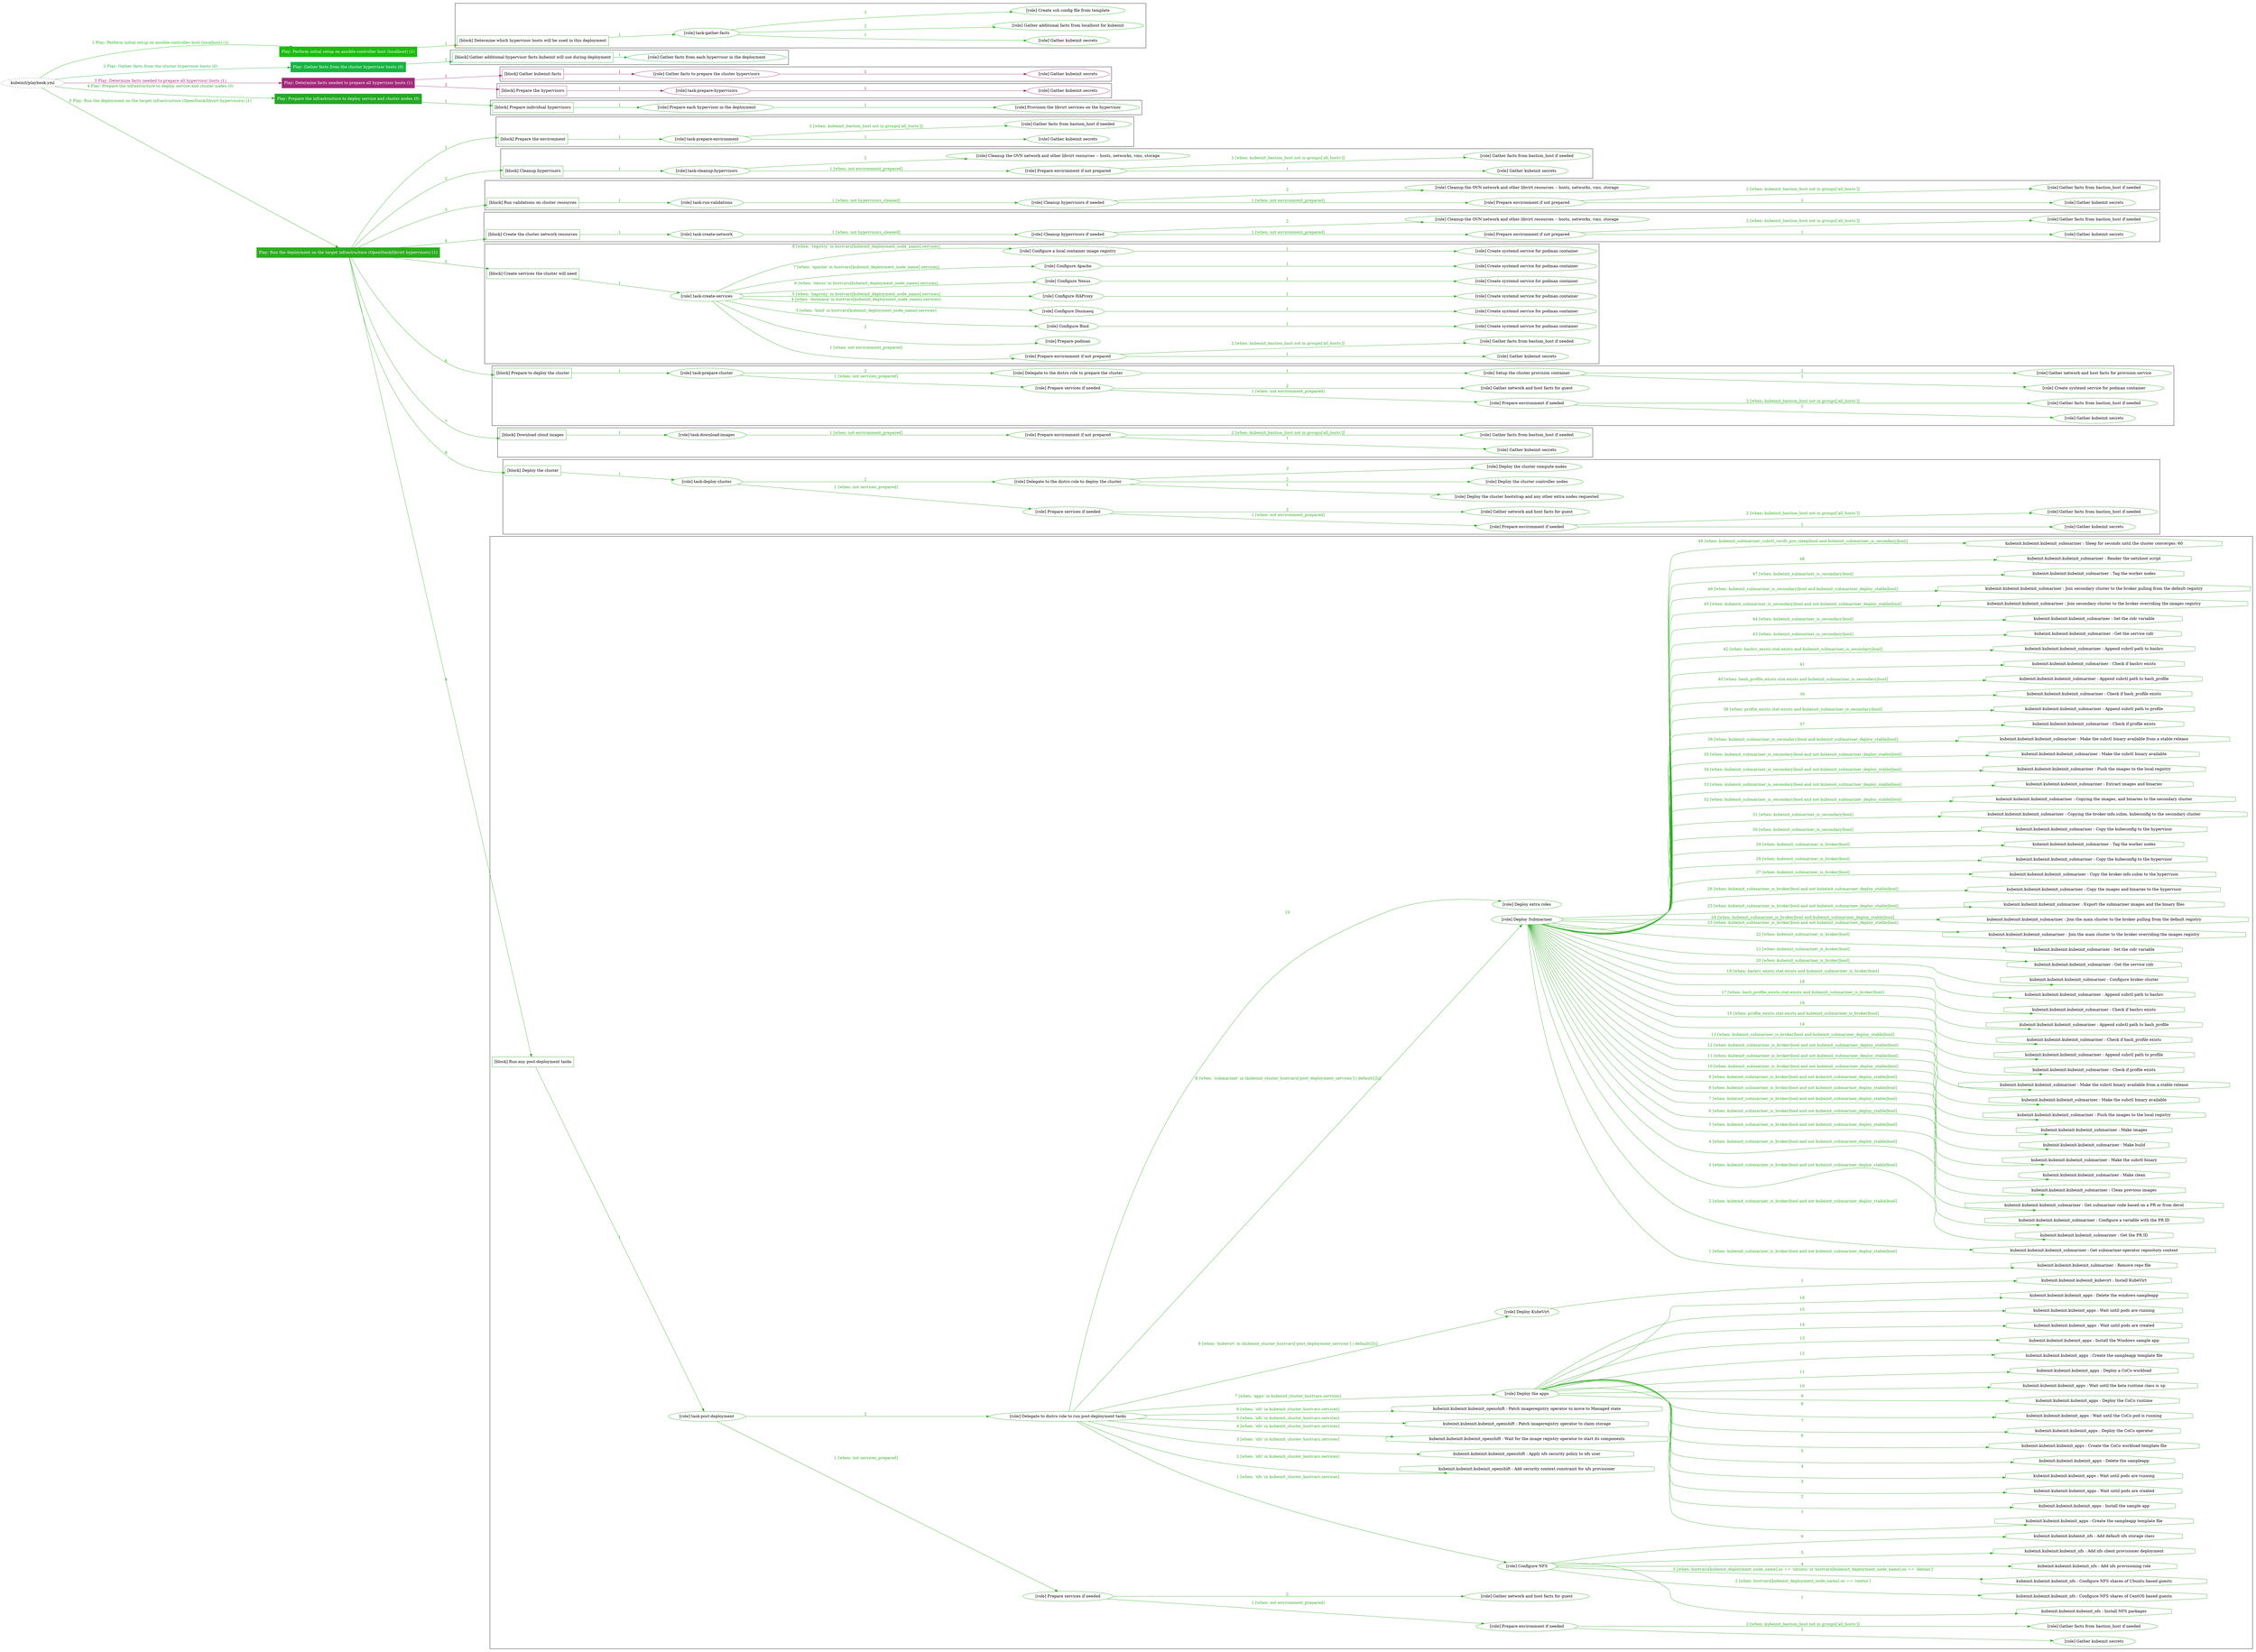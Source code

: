 digraph {
	graph [concentrate=true ordering=in rankdir=LR ratio=fill]
	edge [esep=5 sep=10]
	"kubeinit/playbook.yml" [URL="/home/runner/work/kubeinit/kubeinit/kubeinit/playbook.yml" id=playbook_17805030 style=dotted]
	"kubeinit/playbook.yml" -> play_a57d70fd [label="1 Play: Perform initial setup on ansible-controller host (localhost) (1)" color="#1bbc10" fontcolor="#1bbc10" id=edge_play_a57d70fd labeltooltip="1 Play: Perform initial setup on ansible-controller host (localhost) (1)" tooltip="1 Play: Perform initial setup on ansible-controller host (localhost) (1)"]
	subgraph "Play: Perform initial setup on ansible-controller host (localhost) (1)" {
		play_a57d70fd [label="Play: Perform initial setup on ansible-controller host (localhost) (1)" URL="/home/runner/work/kubeinit/kubeinit/kubeinit/playbook.yml" color="#1bbc10" fontcolor="#ffffff" id=play_a57d70fd shape=box style=filled tooltip=localhost]
		play_a57d70fd -> block_be6a25ac [label=1 color="#1bbc10" fontcolor="#1bbc10" id=edge_block_be6a25ac labeltooltip=1 tooltip=1]
		subgraph cluster_block_be6a25ac {
			block_be6a25ac [label="[block] Determine which hypervisor hosts will be used in this deployment" URL="/home/runner/work/kubeinit/kubeinit/kubeinit/playbook.yml" color="#1bbc10" id=block_be6a25ac labeltooltip="Determine which hypervisor hosts will be used in this deployment" shape=box tooltip="Determine which hypervisor hosts will be used in this deployment"]
			block_be6a25ac -> role_c0b3bb14 [label="1 " color="#1bbc10" fontcolor="#1bbc10" id=edge_role_c0b3bb14 labeltooltip="1 " tooltip="1 "]
			subgraph "task-gather-facts" {
				role_c0b3bb14 [label="[role] task-gather-facts" URL="/home/runner/work/kubeinit/kubeinit/kubeinit/playbook.yml" color="#1bbc10" id=role_c0b3bb14 tooltip="task-gather-facts"]
				role_c0b3bb14 -> role_bc89dd6a [label="1 " color="#1bbc10" fontcolor="#1bbc10" id=edge_role_bc89dd6a labeltooltip="1 " tooltip="1 "]
				subgraph "Gather kubeinit secrets" {
					role_bc89dd6a [label="[role] Gather kubeinit secrets" URL="/home/runner/.ansible/collections/ansible_collections/kubeinit/kubeinit/roles/kubeinit_prepare/tasks/build_hypervisors_group.yml" color="#1bbc10" id=role_bc89dd6a tooltip="Gather kubeinit secrets"]
				}
				role_c0b3bb14 -> role_be7cb64d [label="2 " color="#1bbc10" fontcolor="#1bbc10" id=edge_role_be7cb64d labeltooltip="2 " tooltip="2 "]
				subgraph "Gather additional facts from localhost for kubeinit" {
					role_be7cb64d [label="[role] Gather additional facts from localhost for kubeinit" URL="/home/runner/.ansible/collections/ansible_collections/kubeinit/kubeinit/roles/kubeinit_prepare/tasks/build_hypervisors_group.yml" color="#1bbc10" id=role_be7cb64d tooltip="Gather additional facts from localhost for kubeinit"]
				}
				role_c0b3bb14 -> role_7eb5e129 [label="3 " color="#1bbc10" fontcolor="#1bbc10" id=edge_role_7eb5e129 labeltooltip="3 " tooltip="3 "]
				subgraph "Create ssh config file from template" {
					role_7eb5e129 [label="[role] Create ssh config file from template" URL="/home/runner/.ansible/collections/ansible_collections/kubeinit/kubeinit/roles/kubeinit_prepare/tasks/build_hypervisors_group.yml" color="#1bbc10" id=role_7eb5e129 tooltip="Create ssh config file from template"]
				}
			}
		}
	}
	"kubeinit/playbook.yml" -> play_6777929d [label="2 Play: Gather facts from the cluster hypervisor hosts (0)" color="#18b43f" fontcolor="#18b43f" id=edge_play_6777929d labeltooltip="2 Play: Gather facts from the cluster hypervisor hosts (0)" tooltip="2 Play: Gather facts from the cluster hypervisor hosts (0)"]
	subgraph "Play: Gather facts from the cluster hypervisor hosts (0)" {
		play_6777929d [label="Play: Gather facts from the cluster hypervisor hosts (0)" URL="/home/runner/work/kubeinit/kubeinit/kubeinit/playbook.yml" color="#18b43f" fontcolor="#ffffff" id=play_6777929d shape=box style=filled tooltip="Play: Gather facts from the cluster hypervisor hosts (0)"]
		play_6777929d -> block_b77c6c41 [label=1 color="#18b43f" fontcolor="#18b43f" id=edge_block_b77c6c41 labeltooltip=1 tooltip=1]
		subgraph cluster_block_b77c6c41 {
			block_b77c6c41 [label="[block] Gather additional hypervisor facts kubeinit will use during deployment" URL="/home/runner/work/kubeinit/kubeinit/kubeinit/playbook.yml" color="#18b43f" id=block_b77c6c41 labeltooltip="Gather additional hypervisor facts kubeinit will use during deployment" shape=box tooltip="Gather additional hypervisor facts kubeinit will use during deployment"]
			block_b77c6c41 -> role_2081e779 [label="1 " color="#18b43f" fontcolor="#18b43f" id=edge_role_2081e779 labeltooltip="1 " tooltip="1 "]
			subgraph "Gather facts from each hypervisor in the deployment" {
				role_2081e779 [label="[role] Gather facts from each hypervisor in the deployment" URL="/home/runner/work/kubeinit/kubeinit/kubeinit/playbook.yml" color="#18b43f" id=role_2081e779 tooltip="Gather facts from each hypervisor in the deployment"]
			}
		}
	}
	"kubeinit/playbook.yml" -> play_3283b318 [label="3 Play: Determine facts needed to prepare all hypervisor hosts (1)" color="#a22a7a" fontcolor="#a22a7a" id=edge_play_3283b318 labeltooltip="3 Play: Determine facts needed to prepare all hypervisor hosts (1)" tooltip="3 Play: Determine facts needed to prepare all hypervisor hosts (1)"]
	subgraph "Play: Determine facts needed to prepare all hypervisor hosts (1)" {
		play_3283b318 [label="Play: Determine facts needed to prepare all hypervisor hosts (1)" URL="/home/runner/work/kubeinit/kubeinit/kubeinit/playbook.yml" color="#a22a7a" fontcolor="#ffffff" id=play_3283b318 shape=box style=filled tooltip=localhost]
		play_3283b318 -> block_401016ed [label=1 color="#a22a7a" fontcolor="#a22a7a" id=edge_block_401016ed labeltooltip=1 tooltip=1]
		subgraph cluster_block_401016ed {
			block_401016ed [label="[block] Gather kubeinit facts" URL="/home/runner/work/kubeinit/kubeinit/kubeinit/playbook.yml" color="#a22a7a" id=block_401016ed labeltooltip="Gather kubeinit facts" shape=box tooltip="Gather kubeinit facts"]
			block_401016ed -> role_3b24c4ba [label="1 " color="#a22a7a" fontcolor="#a22a7a" id=edge_role_3b24c4ba labeltooltip="1 " tooltip="1 "]
			subgraph "Gather facts to prepare the cluster hypervisors" {
				role_3b24c4ba [label="[role] Gather facts to prepare the cluster hypervisors" URL="/home/runner/work/kubeinit/kubeinit/kubeinit/playbook.yml" color="#a22a7a" id=role_3b24c4ba tooltip="Gather facts to prepare the cluster hypervisors"]
				role_3b24c4ba -> role_d8a7676d [label="1 " color="#a22a7a" fontcolor="#a22a7a" id=edge_role_d8a7676d labeltooltip="1 " tooltip="1 "]
				subgraph "Gather kubeinit secrets" {
					role_d8a7676d [label="[role] Gather kubeinit secrets" URL="/home/runner/.ansible/collections/ansible_collections/kubeinit/kubeinit/roles/kubeinit_prepare/tasks/gather_kubeinit_facts.yml" color="#a22a7a" id=role_d8a7676d tooltip="Gather kubeinit secrets"]
				}
			}
		}
		play_3283b318 -> block_30ee66f1 [label=2 color="#a22a7a" fontcolor="#a22a7a" id=edge_block_30ee66f1 labeltooltip=2 tooltip=2]
		subgraph cluster_block_30ee66f1 {
			block_30ee66f1 [label="[block] Prepare the hypervisors" URL="/home/runner/work/kubeinit/kubeinit/kubeinit/playbook.yml" color="#a22a7a" id=block_30ee66f1 labeltooltip="Prepare the hypervisors" shape=box tooltip="Prepare the hypervisors"]
			block_30ee66f1 -> role_6ad72589 [label="1 " color="#a22a7a" fontcolor="#a22a7a" id=edge_role_6ad72589 labeltooltip="1 " tooltip="1 "]
			subgraph "task-prepare-hypervisors" {
				role_6ad72589 [label="[role] task-prepare-hypervisors" URL="/home/runner/work/kubeinit/kubeinit/kubeinit/playbook.yml" color="#a22a7a" id=role_6ad72589 tooltip="task-prepare-hypervisors"]
				role_6ad72589 -> role_bd623acb [label="1 " color="#a22a7a" fontcolor="#a22a7a" id=edge_role_bd623acb labeltooltip="1 " tooltip="1 "]
				subgraph "Gather kubeinit secrets" {
					role_bd623acb [label="[role] Gather kubeinit secrets" URL="/home/runner/.ansible/collections/ansible_collections/kubeinit/kubeinit/roles/kubeinit_prepare/tasks/gather_kubeinit_facts.yml" color="#a22a7a" id=role_bd623acb tooltip="Gather kubeinit secrets"]
				}
			}
		}
	}
	"kubeinit/playbook.yml" -> play_8a8e27b4 [label="4 Play: Prepare the infrastructure to deploy service and cluster nodes (0)" color="#23a925" fontcolor="#23a925" id=edge_play_8a8e27b4 labeltooltip="4 Play: Prepare the infrastructure to deploy service and cluster nodes (0)" tooltip="4 Play: Prepare the infrastructure to deploy service and cluster nodes (0)"]
	subgraph "Play: Prepare the infrastructure to deploy service and cluster nodes (0)" {
		play_8a8e27b4 [label="Play: Prepare the infrastructure to deploy service and cluster nodes (0)" URL="/home/runner/work/kubeinit/kubeinit/kubeinit/playbook.yml" color="#23a925" fontcolor="#ffffff" id=play_8a8e27b4 shape=box style=filled tooltip="Play: Prepare the infrastructure to deploy service and cluster nodes (0)"]
		play_8a8e27b4 -> block_2d3b141f [label=1 color="#23a925" fontcolor="#23a925" id=edge_block_2d3b141f labeltooltip=1 tooltip=1]
		subgraph cluster_block_2d3b141f {
			block_2d3b141f [label="[block] Prepare individual hypervisors" URL="/home/runner/work/kubeinit/kubeinit/kubeinit/playbook.yml" color="#23a925" id=block_2d3b141f labeltooltip="Prepare individual hypervisors" shape=box tooltip="Prepare individual hypervisors"]
			block_2d3b141f -> role_44a6527c [label="1 " color="#23a925" fontcolor="#23a925" id=edge_role_44a6527c labeltooltip="1 " tooltip="1 "]
			subgraph "Prepare each hypervisor in the deployment" {
				role_44a6527c [label="[role] Prepare each hypervisor in the deployment" URL="/home/runner/work/kubeinit/kubeinit/kubeinit/playbook.yml" color="#23a925" id=role_44a6527c tooltip="Prepare each hypervisor in the deployment"]
				role_44a6527c -> role_f0125205 [label="1 " color="#23a925" fontcolor="#23a925" id=edge_role_f0125205 labeltooltip="1 " tooltip="1 "]
				subgraph "Provision the libvirt services on the hypervisor" {
					role_f0125205 [label="[role] Provision the libvirt services on the hypervisor" URL="/home/runner/.ansible/collections/ansible_collections/kubeinit/kubeinit/roles/kubeinit_prepare/tasks/prepare_hypervisor.yml" color="#23a925" id=role_f0125205 tooltip="Provision the libvirt services on the hypervisor"]
				}
			}
		}
	}
	"kubeinit/playbook.yml" -> play_5b255423 [label="5 Play: Run the deployment on the target infrastructure (OpenStack/libvirt hypervisors) (1)" color="#2eab21" fontcolor="#2eab21" id=edge_play_5b255423 labeltooltip="5 Play: Run the deployment on the target infrastructure (OpenStack/libvirt hypervisors) (1)" tooltip="5 Play: Run the deployment on the target infrastructure (OpenStack/libvirt hypervisors) (1)"]
	subgraph "Play: Run the deployment on the target infrastructure (OpenStack/libvirt hypervisors) (1)" {
		play_5b255423 [label="Play: Run the deployment on the target infrastructure (OpenStack/libvirt hypervisors) (1)" URL="/home/runner/work/kubeinit/kubeinit/kubeinit/playbook.yml" color="#2eab21" fontcolor="#ffffff" id=play_5b255423 shape=box style=filled tooltip=localhost]
		play_5b255423 -> block_55e5614a [label=1 color="#2eab21" fontcolor="#2eab21" id=edge_block_55e5614a labeltooltip=1 tooltip=1]
		subgraph cluster_block_55e5614a {
			block_55e5614a [label="[block] Prepare the environment" URL="/home/runner/work/kubeinit/kubeinit/kubeinit/playbook.yml" color="#2eab21" id=block_55e5614a labeltooltip="Prepare the environment" shape=box tooltip="Prepare the environment"]
			block_55e5614a -> role_9e705652 [label="1 " color="#2eab21" fontcolor="#2eab21" id=edge_role_9e705652 labeltooltip="1 " tooltip="1 "]
			subgraph "task-prepare-environment" {
				role_9e705652 [label="[role] task-prepare-environment" URL="/home/runner/work/kubeinit/kubeinit/kubeinit/playbook.yml" color="#2eab21" id=role_9e705652 tooltip="task-prepare-environment"]
				role_9e705652 -> role_4f97499b [label="1 " color="#2eab21" fontcolor="#2eab21" id=edge_role_4f97499b labeltooltip="1 " tooltip="1 "]
				subgraph "Gather kubeinit secrets" {
					role_4f97499b [label="[role] Gather kubeinit secrets" URL="/home/runner/.ansible/collections/ansible_collections/kubeinit/kubeinit/roles/kubeinit_prepare/tasks/gather_kubeinit_facts.yml" color="#2eab21" id=role_4f97499b tooltip="Gather kubeinit secrets"]
				}
				role_9e705652 -> role_54ec0cae [label="2 [when: kubeinit_bastion_host not in groups['all_hosts']]" color="#2eab21" fontcolor="#2eab21" id=edge_role_54ec0cae labeltooltip="2 [when: kubeinit_bastion_host not in groups['all_hosts']]" tooltip="2 [when: kubeinit_bastion_host not in groups['all_hosts']]"]
				subgraph "Gather facts from bastion_host if needed" {
					role_54ec0cae [label="[role] Gather facts from bastion_host if needed" URL="/home/runner/.ansible/collections/ansible_collections/kubeinit/kubeinit/roles/kubeinit_prepare/tasks/main.yml" color="#2eab21" id=role_54ec0cae tooltip="Gather facts from bastion_host if needed"]
				}
			}
		}
		play_5b255423 -> block_e0ff8b20 [label=2 color="#2eab21" fontcolor="#2eab21" id=edge_block_e0ff8b20 labeltooltip=2 tooltip=2]
		subgraph cluster_block_e0ff8b20 {
			block_e0ff8b20 [label="[block] Cleanup hypervisors" URL="/home/runner/work/kubeinit/kubeinit/kubeinit/playbook.yml" color="#2eab21" id=block_e0ff8b20 labeltooltip="Cleanup hypervisors" shape=box tooltip="Cleanup hypervisors"]
			block_e0ff8b20 -> role_b1a8d0e4 [label="1 " color="#2eab21" fontcolor="#2eab21" id=edge_role_b1a8d0e4 labeltooltip="1 " tooltip="1 "]
			subgraph "task-cleanup-hypervisors" {
				role_b1a8d0e4 [label="[role] task-cleanup-hypervisors" URL="/home/runner/work/kubeinit/kubeinit/kubeinit/playbook.yml" color="#2eab21" id=role_b1a8d0e4 tooltip="task-cleanup-hypervisors"]
				role_b1a8d0e4 -> role_a87683b8 [label="1 [when: not environment_prepared]" color="#2eab21" fontcolor="#2eab21" id=edge_role_a87683b8 labeltooltip="1 [when: not environment_prepared]" tooltip="1 [when: not environment_prepared]"]
				subgraph "Prepare environment if not prepared" {
					role_a87683b8 [label="[role] Prepare environment if not prepared" URL="/home/runner/.ansible/collections/ansible_collections/kubeinit/kubeinit/roles/kubeinit_libvirt/tasks/cleanup_hypervisors.yml" color="#2eab21" id=role_a87683b8 tooltip="Prepare environment if not prepared"]
					role_a87683b8 -> role_415de012 [label="1 " color="#2eab21" fontcolor="#2eab21" id=edge_role_415de012 labeltooltip="1 " tooltip="1 "]
					subgraph "Gather kubeinit secrets" {
						role_415de012 [label="[role] Gather kubeinit secrets" URL="/home/runner/.ansible/collections/ansible_collections/kubeinit/kubeinit/roles/kubeinit_prepare/tasks/gather_kubeinit_facts.yml" color="#2eab21" id=role_415de012 tooltip="Gather kubeinit secrets"]
					}
					role_a87683b8 -> role_eba2369e [label="2 [when: kubeinit_bastion_host not in groups['all_hosts']]" color="#2eab21" fontcolor="#2eab21" id=edge_role_eba2369e labeltooltip="2 [when: kubeinit_bastion_host not in groups['all_hosts']]" tooltip="2 [when: kubeinit_bastion_host not in groups['all_hosts']]"]
					subgraph "Gather facts from bastion_host if needed" {
						role_eba2369e [label="[role] Gather facts from bastion_host if needed" URL="/home/runner/.ansible/collections/ansible_collections/kubeinit/kubeinit/roles/kubeinit_prepare/tasks/main.yml" color="#2eab21" id=role_eba2369e tooltip="Gather facts from bastion_host if needed"]
					}
				}
				role_b1a8d0e4 -> role_e8f65d62 [label="2 " color="#2eab21" fontcolor="#2eab21" id=edge_role_e8f65d62 labeltooltip="2 " tooltip="2 "]
				subgraph "Cleanup the OVN network and other libvirt resources -- hosts, networks, vms, storage" {
					role_e8f65d62 [label="[role] Cleanup the OVN network and other libvirt resources -- hosts, networks, vms, storage" URL="/home/runner/.ansible/collections/ansible_collections/kubeinit/kubeinit/roles/kubeinit_libvirt/tasks/cleanup_hypervisors.yml" color="#2eab21" id=role_e8f65d62 tooltip="Cleanup the OVN network and other libvirt resources -- hosts, networks, vms, storage"]
				}
			}
		}
		play_5b255423 -> block_0b8053ca [label=3 color="#2eab21" fontcolor="#2eab21" id=edge_block_0b8053ca labeltooltip=3 tooltip=3]
		subgraph cluster_block_0b8053ca {
			block_0b8053ca [label="[block] Run validations on cluster resources" URL="/home/runner/work/kubeinit/kubeinit/kubeinit/playbook.yml" color="#2eab21" id=block_0b8053ca labeltooltip="Run validations on cluster resources" shape=box tooltip="Run validations on cluster resources"]
			block_0b8053ca -> role_82fbd33c [label="1 " color="#2eab21" fontcolor="#2eab21" id=edge_role_82fbd33c labeltooltip="1 " tooltip="1 "]
			subgraph "task-run-validations" {
				role_82fbd33c [label="[role] task-run-validations" URL="/home/runner/work/kubeinit/kubeinit/kubeinit/playbook.yml" color="#2eab21" id=role_82fbd33c tooltip="task-run-validations"]
				role_82fbd33c -> role_3133617c [label="1 [when: not hypervisors_cleaned]" color="#2eab21" fontcolor="#2eab21" id=edge_role_3133617c labeltooltip="1 [when: not hypervisors_cleaned]" tooltip="1 [when: not hypervisors_cleaned]"]
				subgraph "Cleanup hypervisors if needed" {
					role_3133617c [label="[role] Cleanup hypervisors if needed" URL="/home/runner/.ansible/collections/ansible_collections/kubeinit/kubeinit/roles/kubeinit_validations/tasks/main.yml" color="#2eab21" id=role_3133617c tooltip="Cleanup hypervisors if needed"]
					role_3133617c -> role_74a435c6 [label="1 [when: not environment_prepared]" color="#2eab21" fontcolor="#2eab21" id=edge_role_74a435c6 labeltooltip="1 [when: not environment_prepared]" tooltip="1 [when: not environment_prepared]"]
					subgraph "Prepare environment if not prepared" {
						role_74a435c6 [label="[role] Prepare environment if not prepared" URL="/home/runner/.ansible/collections/ansible_collections/kubeinit/kubeinit/roles/kubeinit_libvirt/tasks/cleanup_hypervisors.yml" color="#2eab21" id=role_74a435c6 tooltip="Prepare environment if not prepared"]
						role_74a435c6 -> role_faa56e6d [label="1 " color="#2eab21" fontcolor="#2eab21" id=edge_role_faa56e6d labeltooltip="1 " tooltip="1 "]
						subgraph "Gather kubeinit secrets" {
							role_faa56e6d [label="[role] Gather kubeinit secrets" URL="/home/runner/.ansible/collections/ansible_collections/kubeinit/kubeinit/roles/kubeinit_prepare/tasks/gather_kubeinit_facts.yml" color="#2eab21" id=role_faa56e6d tooltip="Gather kubeinit secrets"]
						}
						role_74a435c6 -> role_951249cb [label="2 [when: kubeinit_bastion_host not in groups['all_hosts']]" color="#2eab21" fontcolor="#2eab21" id=edge_role_951249cb labeltooltip="2 [when: kubeinit_bastion_host not in groups['all_hosts']]" tooltip="2 [when: kubeinit_bastion_host not in groups['all_hosts']]"]
						subgraph "Gather facts from bastion_host if needed" {
							role_951249cb [label="[role] Gather facts from bastion_host if needed" URL="/home/runner/.ansible/collections/ansible_collections/kubeinit/kubeinit/roles/kubeinit_prepare/tasks/main.yml" color="#2eab21" id=role_951249cb tooltip="Gather facts from bastion_host if needed"]
						}
					}
					role_3133617c -> role_998d0154 [label="2 " color="#2eab21" fontcolor="#2eab21" id=edge_role_998d0154 labeltooltip="2 " tooltip="2 "]
					subgraph "Cleanup the OVN network and other libvirt resources -- hosts, networks, vms, storage" {
						role_998d0154 [label="[role] Cleanup the OVN network and other libvirt resources -- hosts, networks, vms, storage" URL="/home/runner/.ansible/collections/ansible_collections/kubeinit/kubeinit/roles/kubeinit_libvirt/tasks/cleanup_hypervisors.yml" color="#2eab21" id=role_998d0154 tooltip="Cleanup the OVN network and other libvirt resources -- hosts, networks, vms, storage"]
					}
				}
			}
		}
		play_5b255423 -> block_e00dadce [label=4 color="#2eab21" fontcolor="#2eab21" id=edge_block_e00dadce labeltooltip=4 tooltip=4]
		subgraph cluster_block_e00dadce {
			block_e00dadce [label="[block] Create the cluster network resources" URL="/home/runner/work/kubeinit/kubeinit/kubeinit/playbook.yml" color="#2eab21" id=block_e00dadce labeltooltip="Create the cluster network resources" shape=box tooltip="Create the cluster network resources"]
			block_e00dadce -> role_56f4eeb1 [label="1 " color="#2eab21" fontcolor="#2eab21" id=edge_role_56f4eeb1 labeltooltip="1 " tooltip="1 "]
			subgraph "task-create-network" {
				role_56f4eeb1 [label="[role] task-create-network" URL="/home/runner/work/kubeinit/kubeinit/kubeinit/playbook.yml" color="#2eab21" id=role_56f4eeb1 tooltip="task-create-network"]
				role_56f4eeb1 -> role_7933c1a7 [label="1 [when: not hypervisors_cleaned]" color="#2eab21" fontcolor="#2eab21" id=edge_role_7933c1a7 labeltooltip="1 [when: not hypervisors_cleaned]" tooltip="1 [when: not hypervisors_cleaned]"]
				subgraph "Cleanup hypervisors if needed" {
					role_7933c1a7 [label="[role] Cleanup hypervisors if needed" URL="/home/runner/.ansible/collections/ansible_collections/kubeinit/kubeinit/roles/kubeinit_libvirt/tasks/create_network.yml" color="#2eab21" id=role_7933c1a7 tooltip="Cleanup hypervisors if needed"]
					role_7933c1a7 -> role_f9e8d064 [label="1 [when: not environment_prepared]" color="#2eab21" fontcolor="#2eab21" id=edge_role_f9e8d064 labeltooltip="1 [when: not environment_prepared]" tooltip="1 [when: not environment_prepared]"]
					subgraph "Prepare environment if not prepared" {
						role_f9e8d064 [label="[role] Prepare environment if not prepared" URL="/home/runner/.ansible/collections/ansible_collections/kubeinit/kubeinit/roles/kubeinit_libvirt/tasks/cleanup_hypervisors.yml" color="#2eab21" id=role_f9e8d064 tooltip="Prepare environment if not prepared"]
						role_f9e8d064 -> role_710e152b [label="1 " color="#2eab21" fontcolor="#2eab21" id=edge_role_710e152b labeltooltip="1 " tooltip="1 "]
						subgraph "Gather kubeinit secrets" {
							role_710e152b [label="[role] Gather kubeinit secrets" URL="/home/runner/.ansible/collections/ansible_collections/kubeinit/kubeinit/roles/kubeinit_prepare/tasks/gather_kubeinit_facts.yml" color="#2eab21" id=role_710e152b tooltip="Gather kubeinit secrets"]
						}
						role_f9e8d064 -> role_06dd9965 [label="2 [when: kubeinit_bastion_host not in groups['all_hosts']]" color="#2eab21" fontcolor="#2eab21" id=edge_role_06dd9965 labeltooltip="2 [when: kubeinit_bastion_host not in groups['all_hosts']]" tooltip="2 [when: kubeinit_bastion_host not in groups['all_hosts']]"]
						subgraph "Gather facts from bastion_host if needed" {
							role_06dd9965 [label="[role] Gather facts from bastion_host if needed" URL="/home/runner/.ansible/collections/ansible_collections/kubeinit/kubeinit/roles/kubeinit_prepare/tasks/main.yml" color="#2eab21" id=role_06dd9965 tooltip="Gather facts from bastion_host if needed"]
						}
					}
					role_7933c1a7 -> role_25c9a5bc [label="2 " color="#2eab21" fontcolor="#2eab21" id=edge_role_25c9a5bc labeltooltip="2 " tooltip="2 "]
					subgraph "Cleanup the OVN network and other libvirt resources -- hosts, networks, vms, storage" {
						role_25c9a5bc [label="[role] Cleanup the OVN network and other libvirt resources -- hosts, networks, vms, storage" URL="/home/runner/.ansible/collections/ansible_collections/kubeinit/kubeinit/roles/kubeinit_libvirt/tasks/cleanup_hypervisors.yml" color="#2eab21" id=role_25c9a5bc tooltip="Cleanup the OVN network and other libvirt resources -- hosts, networks, vms, storage"]
					}
				}
			}
		}
		play_5b255423 -> block_efa3c322 [label=5 color="#2eab21" fontcolor="#2eab21" id=edge_block_efa3c322 labeltooltip=5 tooltip=5]
		subgraph cluster_block_efa3c322 {
			block_efa3c322 [label="[block] Create services the cluster will need" URL="/home/runner/work/kubeinit/kubeinit/kubeinit/playbook.yml" color="#2eab21" id=block_efa3c322 labeltooltip="Create services the cluster will need" shape=box tooltip="Create services the cluster will need"]
			block_efa3c322 -> role_fc82dcc4 [label="1 " color="#2eab21" fontcolor="#2eab21" id=edge_role_fc82dcc4 labeltooltip="1 " tooltip="1 "]
			subgraph "task-create-services" {
				role_fc82dcc4 [label="[role] task-create-services" URL="/home/runner/work/kubeinit/kubeinit/kubeinit/playbook.yml" color="#2eab21" id=role_fc82dcc4 tooltip="task-create-services"]
				role_fc82dcc4 -> role_38989197 [label="1 [when: not environment_prepared]" color="#2eab21" fontcolor="#2eab21" id=edge_role_38989197 labeltooltip="1 [when: not environment_prepared]" tooltip="1 [when: not environment_prepared]"]
				subgraph "Prepare environment if not prepared" {
					role_38989197 [label="[role] Prepare environment if not prepared" URL="/home/runner/.ansible/collections/ansible_collections/kubeinit/kubeinit/roles/kubeinit_services/tasks/main.yml" color="#2eab21" id=role_38989197 tooltip="Prepare environment if not prepared"]
					role_38989197 -> role_c88e8fbe [label="1 " color="#2eab21" fontcolor="#2eab21" id=edge_role_c88e8fbe labeltooltip="1 " tooltip="1 "]
					subgraph "Gather kubeinit secrets" {
						role_c88e8fbe [label="[role] Gather kubeinit secrets" URL="/home/runner/.ansible/collections/ansible_collections/kubeinit/kubeinit/roles/kubeinit_prepare/tasks/gather_kubeinit_facts.yml" color="#2eab21" id=role_c88e8fbe tooltip="Gather kubeinit secrets"]
					}
					role_38989197 -> role_d13366de [label="2 [when: kubeinit_bastion_host not in groups['all_hosts']]" color="#2eab21" fontcolor="#2eab21" id=edge_role_d13366de labeltooltip="2 [when: kubeinit_bastion_host not in groups['all_hosts']]" tooltip="2 [when: kubeinit_bastion_host not in groups['all_hosts']]"]
					subgraph "Gather facts from bastion_host if needed" {
						role_d13366de [label="[role] Gather facts from bastion_host if needed" URL="/home/runner/.ansible/collections/ansible_collections/kubeinit/kubeinit/roles/kubeinit_prepare/tasks/main.yml" color="#2eab21" id=role_d13366de tooltip="Gather facts from bastion_host if needed"]
					}
				}
				role_fc82dcc4 -> role_975ef24f [label="2 " color="#2eab21" fontcolor="#2eab21" id=edge_role_975ef24f labeltooltip="2 " tooltip="2 "]
				subgraph "Prepare podman" {
					role_975ef24f [label="[role] Prepare podman" URL="/home/runner/.ansible/collections/ansible_collections/kubeinit/kubeinit/roles/kubeinit_services/tasks/00_create_service_pod.yml" color="#2eab21" id=role_975ef24f tooltip="Prepare podman"]
				}
				role_fc82dcc4 -> role_6d905138 [label="3 [when: 'bind' in hostvars[kubeinit_deployment_node_name].services]" color="#2eab21" fontcolor="#2eab21" id=edge_role_6d905138 labeltooltip="3 [when: 'bind' in hostvars[kubeinit_deployment_node_name].services]" tooltip="3 [when: 'bind' in hostvars[kubeinit_deployment_node_name].services]"]
				subgraph "Configure Bind" {
					role_6d905138 [label="[role] Configure Bind" URL="/home/runner/.ansible/collections/ansible_collections/kubeinit/kubeinit/roles/kubeinit_services/tasks/start_services_containers.yml" color="#2eab21" id=role_6d905138 tooltip="Configure Bind"]
					role_6d905138 -> role_22c8cb93 [label="1 " color="#2eab21" fontcolor="#2eab21" id=edge_role_22c8cb93 labeltooltip="1 " tooltip="1 "]
					subgraph "Create systemd service for podman container" {
						role_22c8cb93 [label="[role] Create systemd service for podman container" URL="/home/runner/.ansible/collections/ansible_collections/kubeinit/kubeinit/roles/kubeinit_bind/tasks/main.yml" color="#2eab21" id=role_22c8cb93 tooltip="Create systemd service for podman container"]
					}
				}
				role_fc82dcc4 -> role_0d811b5e [label="4 [when: 'dnsmasq' in hostvars[kubeinit_deployment_node_name].services]" color="#2eab21" fontcolor="#2eab21" id=edge_role_0d811b5e labeltooltip="4 [when: 'dnsmasq' in hostvars[kubeinit_deployment_node_name].services]" tooltip="4 [when: 'dnsmasq' in hostvars[kubeinit_deployment_node_name].services]"]
				subgraph "Configure Dnsmasq" {
					role_0d811b5e [label="[role] Configure Dnsmasq" URL="/home/runner/.ansible/collections/ansible_collections/kubeinit/kubeinit/roles/kubeinit_services/tasks/start_services_containers.yml" color="#2eab21" id=role_0d811b5e tooltip="Configure Dnsmasq"]
					role_0d811b5e -> role_2931d56f [label="1 " color="#2eab21" fontcolor="#2eab21" id=edge_role_2931d56f labeltooltip="1 " tooltip="1 "]
					subgraph "Create systemd service for podman container" {
						role_2931d56f [label="[role] Create systemd service for podman container" URL="/home/runner/.ansible/collections/ansible_collections/kubeinit/kubeinit/roles/kubeinit_dnsmasq/tasks/main.yml" color="#2eab21" id=role_2931d56f tooltip="Create systemd service for podman container"]
					}
				}
				role_fc82dcc4 -> role_626b2604 [label="5 [when: 'haproxy' in hostvars[kubeinit_deployment_node_name].services]" color="#2eab21" fontcolor="#2eab21" id=edge_role_626b2604 labeltooltip="5 [when: 'haproxy' in hostvars[kubeinit_deployment_node_name].services]" tooltip="5 [when: 'haproxy' in hostvars[kubeinit_deployment_node_name].services]"]
				subgraph "Configure HAProxy" {
					role_626b2604 [label="[role] Configure HAProxy" URL="/home/runner/.ansible/collections/ansible_collections/kubeinit/kubeinit/roles/kubeinit_services/tasks/start_services_containers.yml" color="#2eab21" id=role_626b2604 tooltip="Configure HAProxy"]
					role_626b2604 -> role_01617c0a [label="1 " color="#2eab21" fontcolor="#2eab21" id=edge_role_01617c0a labeltooltip="1 " tooltip="1 "]
					subgraph "Create systemd service for podman container" {
						role_01617c0a [label="[role] Create systemd service for podman container" URL="/home/runner/.ansible/collections/ansible_collections/kubeinit/kubeinit/roles/kubeinit_haproxy/tasks/main.yml" color="#2eab21" id=role_01617c0a tooltip="Create systemd service for podman container"]
					}
				}
				role_fc82dcc4 -> role_84a49ff6 [label="6 [when: 'nexus' in hostvars[kubeinit_deployment_node_name].services]" color="#2eab21" fontcolor="#2eab21" id=edge_role_84a49ff6 labeltooltip="6 [when: 'nexus' in hostvars[kubeinit_deployment_node_name].services]" tooltip="6 [when: 'nexus' in hostvars[kubeinit_deployment_node_name].services]"]
				subgraph "Configure Nexus" {
					role_84a49ff6 [label="[role] Configure Nexus" URL="/home/runner/.ansible/collections/ansible_collections/kubeinit/kubeinit/roles/kubeinit_services/tasks/start_services_containers.yml" color="#2eab21" id=role_84a49ff6 tooltip="Configure Nexus"]
					role_84a49ff6 -> role_81d5c271 [label="1 " color="#2eab21" fontcolor="#2eab21" id=edge_role_81d5c271 labeltooltip="1 " tooltip="1 "]
					subgraph "Create systemd service for podman container" {
						role_81d5c271 [label="[role] Create systemd service for podman container" URL="/home/runner/.ansible/collections/ansible_collections/kubeinit/kubeinit/roles/kubeinit_nexus/tasks/main.yml" color="#2eab21" id=role_81d5c271 tooltip="Create systemd service for podman container"]
					}
				}
				role_fc82dcc4 -> role_484e45e4 [label="7 [when: 'apache' in hostvars[kubeinit_deployment_node_name].services]" color="#2eab21" fontcolor="#2eab21" id=edge_role_484e45e4 labeltooltip="7 [when: 'apache' in hostvars[kubeinit_deployment_node_name].services]" tooltip="7 [when: 'apache' in hostvars[kubeinit_deployment_node_name].services]"]
				subgraph "Configure Apache" {
					role_484e45e4 [label="[role] Configure Apache" URL="/home/runner/.ansible/collections/ansible_collections/kubeinit/kubeinit/roles/kubeinit_services/tasks/start_services_containers.yml" color="#2eab21" id=role_484e45e4 tooltip="Configure Apache"]
					role_484e45e4 -> role_caa51237 [label="1 " color="#2eab21" fontcolor="#2eab21" id=edge_role_caa51237 labeltooltip="1 " tooltip="1 "]
					subgraph "Create systemd service for podman container" {
						role_caa51237 [label="[role] Create systemd service for podman container" URL="/home/runner/.ansible/collections/ansible_collections/kubeinit/kubeinit/roles/kubeinit_apache/tasks/main.yml" color="#2eab21" id=role_caa51237 tooltip="Create systemd service for podman container"]
					}
				}
				role_fc82dcc4 -> role_387aa2fd [label="8 [when: 'registry' in hostvars[kubeinit_deployment_node_name].services]" color="#2eab21" fontcolor="#2eab21" id=edge_role_387aa2fd labeltooltip="8 [when: 'registry' in hostvars[kubeinit_deployment_node_name].services]" tooltip="8 [when: 'registry' in hostvars[kubeinit_deployment_node_name].services]"]
				subgraph "Configure a local container image registry" {
					role_387aa2fd [label="[role] Configure a local container image registry" URL="/home/runner/.ansible/collections/ansible_collections/kubeinit/kubeinit/roles/kubeinit_services/tasks/start_services_containers.yml" color="#2eab21" id=role_387aa2fd tooltip="Configure a local container image registry"]
					role_387aa2fd -> role_c235127f [label="1 " color="#2eab21" fontcolor="#2eab21" id=edge_role_c235127f labeltooltip="1 " tooltip="1 "]
					subgraph "Create systemd service for podman container" {
						role_c235127f [label="[role] Create systemd service for podman container" URL="/home/runner/.ansible/collections/ansible_collections/kubeinit/kubeinit/roles/kubeinit_registry/tasks/main.yml" color="#2eab21" id=role_c235127f tooltip="Create systemd service for podman container"]
					}
				}
			}
		}
		play_5b255423 -> block_3dc04fda [label=6 color="#2eab21" fontcolor="#2eab21" id=edge_block_3dc04fda labeltooltip=6 tooltip=6]
		subgraph cluster_block_3dc04fda {
			block_3dc04fda [label="[block] Prepare to deploy the cluster" URL="/home/runner/work/kubeinit/kubeinit/kubeinit/playbook.yml" color="#2eab21" id=block_3dc04fda labeltooltip="Prepare to deploy the cluster" shape=box tooltip="Prepare to deploy the cluster"]
			block_3dc04fda -> role_d044fd83 [label="1 " color="#2eab21" fontcolor="#2eab21" id=edge_role_d044fd83 labeltooltip="1 " tooltip="1 "]
			subgraph "task-prepare-cluster" {
				role_d044fd83 [label="[role] task-prepare-cluster" URL="/home/runner/work/kubeinit/kubeinit/kubeinit/playbook.yml" color="#2eab21" id=role_d044fd83 tooltip="task-prepare-cluster"]
				role_d044fd83 -> role_ceb189b6 [label="1 [when: not services_prepared]" color="#2eab21" fontcolor="#2eab21" id=edge_role_ceb189b6 labeltooltip="1 [when: not services_prepared]" tooltip="1 [when: not services_prepared]"]
				subgraph "Prepare services if needed" {
					role_ceb189b6 [label="[role] Prepare services if needed" URL="/home/runner/.ansible/collections/ansible_collections/kubeinit/kubeinit/roles/kubeinit_prepare/tasks/prepare_cluster.yml" color="#2eab21" id=role_ceb189b6 tooltip="Prepare services if needed"]
					role_ceb189b6 -> role_d4d082b7 [label="1 [when: not environment_prepared]" color="#2eab21" fontcolor="#2eab21" id=edge_role_d4d082b7 labeltooltip="1 [when: not environment_prepared]" tooltip="1 [when: not environment_prepared]"]
					subgraph "Prepare environment if needed" {
						role_d4d082b7 [label="[role] Prepare environment if needed" URL="/home/runner/.ansible/collections/ansible_collections/kubeinit/kubeinit/roles/kubeinit_services/tasks/prepare_services.yml" color="#2eab21" id=role_d4d082b7 tooltip="Prepare environment if needed"]
						role_d4d082b7 -> role_a0f65c4d [label="1 " color="#2eab21" fontcolor="#2eab21" id=edge_role_a0f65c4d labeltooltip="1 " tooltip="1 "]
						subgraph "Gather kubeinit secrets" {
							role_a0f65c4d [label="[role] Gather kubeinit secrets" URL="/home/runner/.ansible/collections/ansible_collections/kubeinit/kubeinit/roles/kubeinit_prepare/tasks/gather_kubeinit_facts.yml" color="#2eab21" id=role_a0f65c4d tooltip="Gather kubeinit secrets"]
						}
						role_d4d082b7 -> role_5c4f65ea [label="2 [when: kubeinit_bastion_host not in groups['all_hosts']]" color="#2eab21" fontcolor="#2eab21" id=edge_role_5c4f65ea labeltooltip="2 [when: kubeinit_bastion_host not in groups['all_hosts']]" tooltip="2 [when: kubeinit_bastion_host not in groups['all_hosts']]"]
						subgraph "Gather facts from bastion_host if needed" {
							role_5c4f65ea [label="[role] Gather facts from bastion_host if needed" URL="/home/runner/.ansible/collections/ansible_collections/kubeinit/kubeinit/roles/kubeinit_prepare/tasks/main.yml" color="#2eab21" id=role_5c4f65ea tooltip="Gather facts from bastion_host if needed"]
						}
					}
					role_ceb189b6 -> role_68bf0a68 [label="2 " color="#2eab21" fontcolor="#2eab21" id=edge_role_68bf0a68 labeltooltip="2 " tooltip="2 "]
					subgraph "Gather network and host facts for guest" {
						role_68bf0a68 [label="[role] Gather network and host facts for guest" URL="/home/runner/.ansible/collections/ansible_collections/kubeinit/kubeinit/roles/kubeinit_services/tasks/prepare_services.yml" color="#2eab21" id=role_68bf0a68 tooltip="Gather network and host facts for guest"]
					}
				}
				role_d044fd83 -> role_bfaec806 [label="2 " color="#2eab21" fontcolor="#2eab21" id=edge_role_bfaec806 labeltooltip="2 " tooltip="2 "]
				subgraph "Delegate to the distro role to prepare the cluster" {
					role_bfaec806 [label="[role] Delegate to the distro role to prepare the cluster" URL="/home/runner/.ansible/collections/ansible_collections/kubeinit/kubeinit/roles/kubeinit_prepare/tasks/prepare_cluster.yml" color="#2eab21" id=role_bfaec806 tooltip="Delegate to the distro role to prepare the cluster"]
					role_bfaec806 -> role_ea46d491 [label="1 " color="#2eab21" fontcolor="#2eab21" id=edge_role_ea46d491 labeltooltip="1 " tooltip="1 "]
					subgraph "Setup the cluster provision container" {
						role_ea46d491 [label="[role] Setup the cluster provision container" URL="/home/runner/.ansible/collections/ansible_collections/kubeinit/kubeinit/roles/kubeinit_openshift/tasks/prepare_cluster.yml" color="#2eab21" id=role_ea46d491 tooltip="Setup the cluster provision container"]
						role_ea46d491 -> role_bd7f0ca3 [label="1 " color="#2eab21" fontcolor="#2eab21" id=edge_role_bd7f0ca3 labeltooltip="1 " tooltip="1 "]
						subgraph "Create systemd service for podman container" {
							role_bd7f0ca3 [label="[role] Create systemd service for podman container" URL="/home/runner/.ansible/collections/ansible_collections/kubeinit/kubeinit/roles/kubeinit_services/tasks/create_provision_container.yml" color="#2eab21" id=role_bd7f0ca3 tooltip="Create systemd service for podman container"]
						}
						role_ea46d491 -> role_f5a288e4 [label="2 " color="#2eab21" fontcolor="#2eab21" id=edge_role_f5a288e4 labeltooltip="2 " tooltip="2 "]
						subgraph "Gather network and host facts for provision service" {
							role_f5a288e4 [label="[role] Gather network and host facts for provision service" URL="/home/runner/.ansible/collections/ansible_collections/kubeinit/kubeinit/roles/kubeinit_services/tasks/create_provision_container.yml" color="#2eab21" id=role_f5a288e4 tooltip="Gather network and host facts for provision service"]
						}
					}
				}
			}
		}
		play_5b255423 -> block_677c4783 [label=7 color="#2eab21" fontcolor="#2eab21" id=edge_block_677c4783 labeltooltip=7 tooltip=7]
		subgraph cluster_block_677c4783 {
			block_677c4783 [label="[block] Download cloud images" URL="/home/runner/work/kubeinit/kubeinit/kubeinit/playbook.yml" color="#2eab21" id=block_677c4783 labeltooltip="Download cloud images" shape=box tooltip="Download cloud images"]
			block_677c4783 -> role_8fcd8356 [label="1 " color="#2eab21" fontcolor="#2eab21" id=edge_role_8fcd8356 labeltooltip="1 " tooltip="1 "]
			subgraph "task-download-images" {
				role_8fcd8356 [label="[role] task-download-images" URL="/home/runner/work/kubeinit/kubeinit/kubeinit/playbook.yml" color="#2eab21" id=role_8fcd8356 tooltip="task-download-images"]
				role_8fcd8356 -> role_e58c7ee3 [label="1 [when: not environment_prepared]" color="#2eab21" fontcolor="#2eab21" id=edge_role_e58c7ee3 labeltooltip="1 [when: not environment_prepared]" tooltip="1 [when: not environment_prepared]"]
				subgraph "Prepare environment if not prepared" {
					role_e58c7ee3 [label="[role] Prepare environment if not prepared" URL="/home/runner/.ansible/collections/ansible_collections/kubeinit/kubeinit/roles/kubeinit_libvirt/tasks/download_cloud_images.yml" color="#2eab21" id=role_e58c7ee3 tooltip="Prepare environment if not prepared"]
					role_e58c7ee3 -> role_f82adf96 [label="1 " color="#2eab21" fontcolor="#2eab21" id=edge_role_f82adf96 labeltooltip="1 " tooltip="1 "]
					subgraph "Gather kubeinit secrets" {
						role_f82adf96 [label="[role] Gather kubeinit secrets" URL="/home/runner/.ansible/collections/ansible_collections/kubeinit/kubeinit/roles/kubeinit_prepare/tasks/gather_kubeinit_facts.yml" color="#2eab21" id=role_f82adf96 tooltip="Gather kubeinit secrets"]
					}
					role_e58c7ee3 -> role_b48ec214 [label="2 [when: kubeinit_bastion_host not in groups['all_hosts']]" color="#2eab21" fontcolor="#2eab21" id=edge_role_b48ec214 labeltooltip="2 [when: kubeinit_bastion_host not in groups['all_hosts']]" tooltip="2 [when: kubeinit_bastion_host not in groups['all_hosts']]"]
					subgraph "Gather facts from bastion_host if needed" {
						role_b48ec214 [label="[role] Gather facts from bastion_host if needed" URL="/home/runner/.ansible/collections/ansible_collections/kubeinit/kubeinit/roles/kubeinit_prepare/tasks/main.yml" color="#2eab21" id=role_b48ec214 tooltip="Gather facts from bastion_host if needed"]
					}
				}
			}
		}
		play_5b255423 -> block_7d4d35e0 [label=8 color="#2eab21" fontcolor="#2eab21" id=edge_block_7d4d35e0 labeltooltip=8 tooltip=8]
		subgraph cluster_block_7d4d35e0 {
			block_7d4d35e0 [label="[block] Deploy the cluster" URL="/home/runner/work/kubeinit/kubeinit/kubeinit/playbook.yml" color="#2eab21" id=block_7d4d35e0 labeltooltip="Deploy the cluster" shape=box tooltip="Deploy the cluster"]
			block_7d4d35e0 -> role_bc124e9c [label="1 " color="#2eab21" fontcolor="#2eab21" id=edge_role_bc124e9c labeltooltip="1 " tooltip="1 "]
			subgraph "task-deploy-cluster" {
				role_bc124e9c [label="[role] task-deploy-cluster" URL="/home/runner/work/kubeinit/kubeinit/kubeinit/playbook.yml" color="#2eab21" id=role_bc124e9c tooltip="task-deploy-cluster"]
				role_bc124e9c -> role_02ce1b2a [label="1 [when: not services_prepared]" color="#2eab21" fontcolor="#2eab21" id=edge_role_02ce1b2a labeltooltip="1 [when: not services_prepared]" tooltip="1 [when: not services_prepared]"]
				subgraph "Prepare services if needed" {
					role_02ce1b2a [label="[role] Prepare services if needed" URL="/home/runner/.ansible/collections/ansible_collections/kubeinit/kubeinit/roles/kubeinit_prepare/tasks/deploy_cluster.yml" color="#2eab21" id=role_02ce1b2a tooltip="Prepare services if needed"]
					role_02ce1b2a -> role_02562548 [label="1 [when: not environment_prepared]" color="#2eab21" fontcolor="#2eab21" id=edge_role_02562548 labeltooltip="1 [when: not environment_prepared]" tooltip="1 [when: not environment_prepared]"]
					subgraph "Prepare environment if needed" {
						role_02562548 [label="[role] Prepare environment if needed" URL="/home/runner/.ansible/collections/ansible_collections/kubeinit/kubeinit/roles/kubeinit_services/tasks/prepare_services.yml" color="#2eab21" id=role_02562548 tooltip="Prepare environment if needed"]
						role_02562548 -> role_4ec150a6 [label="1 " color="#2eab21" fontcolor="#2eab21" id=edge_role_4ec150a6 labeltooltip="1 " tooltip="1 "]
						subgraph "Gather kubeinit secrets" {
							role_4ec150a6 [label="[role] Gather kubeinit secrets" URL="/home/runner/.ansible/collections/ansible_collections/kubeinit/kubeinit/roles/kubeinit_prepare/tasks/gather_kubeinit_facts.yml" color="#2eab21" id=role_4ec150a6 tooltip="Gather kubeinit secrets"]
						}
						role_02562548 -> role_fec84d9b [label="2 [when: kubeinit_bastion_host not in groups['all_hosts']]" color="#2eab21" fontcolor="#2eab21" id=edge_role_fec84d9b labeltooltip="2 [when: kubeinit_bastion_host not in groups['all_hosts']]" tooltip="2 [when: kubeinit_bastion_host not in groups['all_hosts']]"]
						subgraph "Gather facts from bastion_host if needed" {
							role_fec84d9b [label="[role] Gather facts from bastion_host if needed" URL="/home/runner/.ansible/collections/ansible_collections/kubeinit/kubeinit/roles/kubeinit_prepare/tasks/main.yml" color="#2eab21" id=role_fec84d9b tooltip="Gather facts from bastion_host if needed"]
						}
					}
					role_02ce1b2a -> role_46b0cc6e [label="2 " color="#2eab21" fontcolor="#2eab21" id=edge_role_46b0cc6e labeltooltip="2 " tooltip="2 "]
					subgraph "Gather network and host facts for guest" {
						role_46b0cc6e [label="[role] Gather network and host facts for guest" URL="/home/runner/.ansible/collections/ansible_collections/kubeinit/kubeinit/roles/kubeinit_services/tasks/prepare_services.yml" color="#2eab21" id=role_46b0cc6e tooltip="Gather network and host facts for guest"]
					}
				}
				role_bc124e9c -> role_6f15c0eb [label="2 " color="#2eab21" fontcolor="#2eab21" id=edge_role_6f15c0eb labeltooltip="2 " tooltip="2 "]
				subgraph "Delegate to the distro role to deploy the cluster" {
					role_6f15c0eb [label="[role] Delegate to the distro role to deploy the cluster" URL="/home/runner/.ansible/collections/ansible_collections/kubeinit/kubeinit/roles/kubeinit_prepare/tasks/deploy_cluster.yml" color="#2eab21" id=role_6f15c0eb tooltip="Delegate to the distro role to deploy the cluster"]
					role_6f15c0eb -> role_94c1f86b [label="1 " color="#2eab21" fontcolor="#2eab21" id=edge_role_94c1f86b labeltooltip="1 " tooltip="1 "]
					subgraph "Deploy the cluster bootstrap and any other extra nodes requested" {
						role_94c1f86b [label="[role] Deploy the cluster bootstrap and any other extra nodes requested" URL="/home/runner/.ansible/collections/ansible_collections/kubeinit/kubeinit/roles/kubeinit_openshift/tasks/main.yml" color="#2eab21" id=role_94c1f86b tooltip="Deploy the cluster bootstrap and any other extra nodes requested"]
					}
					role_6f15c0eb -> role_721476dd [label="2 " color="#2eab21" fontcolor="#2eab21" id=edge_role_721476dd labeltooltip="2 " tooltip="2 "]
					subgraph "Deploy the cluster controller nodes" {
						role_721476dd [label="[role] Deploy the cluster controller nodes" URL="/home/runner/.ansible/collections/ansible_collections/kubeinit/kubeinit/roles/kubeinit_openshift/tasks/main.yml" color="#2eab21" id=role_721476dd tooltip="Deploy the cluster controller nodes"]
					}
					role_6f15c0eb -> role_79e1bafc [label="3 " color="#2eab21" fontcolor="#2eab21" id=edge_role_79e1bafc labeltooltip="3 " tooltip="3 "]
					subgraph "Deploy the cluster compute nodes" {
						role_79e1bafc [label="[role] Deploy the cluster compute nodes" URL="/home/runner/.ansible/collections/ansible_collections/kubeinit/kubeinit/roles/kubeinit_openshift/tasks/main.yml" color="#2eab21" id=role_79e1bafc tooltip="Deploy the cluster compute nodes"]
					}
				}
			}
		}
		play_5b255423 -> block_74be3a84 [label=9 color="#2eab21" fontcolor="#2eab21" id=edge_block_74be3a84 labeltooltip=9 tooltip=9]
		subgraph cluster_block_74be3a84 {
			block_74be3a84 [label="[block] Run any post-deployment tasks" URL="/home/runner/work/kubeinit/kubeinit/kubeinit/playbook.yml" color="#2eab21" id=block_74be3a84 labeltooltip="Run any post-deployment tasks" shape=box tooltip="Run any post-deployment tasks"]
			block_74be3a84 -> role_40eb9a57 [label="1 " color="#2eab21" fontcolor="#2eab21" id=edge_role_40eb9a57 labeltooltip="1 " tooltip="1 "]
			subgraph "task-post-deployment" {
				role_40eb9a57 [label="[role] task-post-deployment" URL="/home/runner/work/kubeinit/kubeinit/kubeinit/playbook.yml" color="#2eab21" id=role_40eb9a57 tooltip="task-post-deployment"]
				role_40eb9a57 -> role_88237988 [label="1 [when: not services_prepared]" color="#2eab21" fontcolor="#2eab21" id=edge_role_88237988 labeltooltip="1 [when: not services_prepared]" tooltip="1 [when: not services_prepared]"]
				subgraph "Prepare services if needed" {
					role_88237988 [label="[role] Prepare services if needed" URL="/home/runner/.ansible/collections/ansible_collections/kubeinit/kubeinit/roles/kubeinit_prepare/tasks/post_deployment.yml" color="#2eab21" id=role_88237988 tooltip="Prepare services if needed"]
					role_88237988 -> role_f00de3f7 [label="1 [when: not environment_prepared]" color="#2eab21" fontcolor="#2eab21" id=edge_role_f00de3f7 labeltooltip="1 [when: not environment_prepared]" tooltip="1 [when: not environment_prepared]"]
					subgraph "Prepare environment if needed" {
						role_f00de3f7 [label="[role] Prepare environment if needed" URL="/home/runner/.ansible/collections/ansible_collections/kubeinit/kubeinit/roles/kubeinit_services/tasks/prepare_services.yml" color="#2eab21" id=role_f00de3f7 tooltip="Prepare environment if needed"]
						role_f00de3f7 -> role_d0641c48 [label="1 " color="#2eab21" fontcolor="#2eab21" id=edge_role_d0641c48 labeltooltip="1 " tooltip="1 "]
						subgraph "Gather kubeinit secrets" {
							role_d0641c48 [label="[role] Gather kubeinit secrets" URL="/home/runner/.ansible/collections/ansible_collections/kubeinit/kubeinit/roles/kubeinit_prepare/tasks/gather_kubeinit_facts.yml" color="#2eab21" id=role_d0641c48 tooltip="Gather kubeinit secrets"]
						}
						role_f00de3f7 -> role_15d608c9 [label="2 [when: kubeinit_bastion_host not in groups['all_hosts']]" color="#2eab21" fontcolor="#2eab21" id=edge_role_15d608c9 labeltooltip="2 [when: kubeinit_bastion_host not in groups['all_hosts']]" tooltip="2 [when: kubeinit_bastion_host not in groups['all_hosts']]"]
						subgraph "Gather facts from bastion_host if needed" {
							role_15d608c9 [label="[role] Gather facts from bastion_host if needed" URL="/home/runner/.ansible/collections/ansible_collections/kubeinit/kubeinit/roles/kubeinit_prepare/tasks/main.yml" color="#2eab21" id=role_15d608c9 tooltip="Gather facts from bastion_host if needed"]
						}
					}
					role_88237988 -> role_38badbad [label="2 " color="#2eab21" fontcolor="#2eab21" id=edge_role_38badbad labeltooltip="2 " tooltip="2 "]
					subgraph "Gather network and host facts for guest" {
						role_38badbad [label="[role] Gather network and host facts for guest" URL="/home/runner/.ansible/collections/ansible_collections/kubeinit/kubeinit/roles/kubeinit_services/tasks/prepare_services.yml" color="#2eab21" id=role_38badbad tooltip="Gather network and host facts for guest"]
					}
				}
				role_40eb9a57 -> role_6cebaa92 [label="2 " color="#2eab21" fontcolor="#2eab21" id=edge_role_6cebaa92 labeltooltip="2 " tooltip="2 "]
				subgraph "Delegate to distro role to run post-deployment tasks" {
					role_6cebaa92 [label="[role] Delegate to distro role to run post-deployment tasks" URL="/home/runner/.ansible/collections/ansible_collections/kubeinit/kubeinit/roles/kubeinit_prepare/tasks/post_deployment.yml" color="#2eab21" id=role_6cebaa92 tooltip="Delegate to distro role to run post-deployment tasks"]
					role_6cebaa92 -> role_65b4b598 [label="1 [when: 'nfs' in kubeinit_cluster_hostvars.services]" color="#2eab21" fontcolor="#2eab21" id=edge_role_65b4b598 labeltooltip="1 [when: 'nfs' in kubeinit_cluster_hostvars.services]" tooltip="1 [when: 'nfs' in kubeinit_cluster_hostvars.services]"]
					subgraph "Configure NFS" {
						role_65b4b598 [label="[role] Configure NFS" URL="/home/runner/.ansible/collections/ansible_collections/kubeinit/kubeinit/roles/kubeinit_openshift/tasks/post_deployment_tasks.yml" color="#2eab21" id=role_65b4b598 tooltip="Configure NFS"]
						task_76689421 [label="kubeinit.kubeinit.kubeinit_nfs : Install NFS packages" URL="/home/runner/.ansible/collections/ansible_collections/kubeinit/kubeinit/roles/kubeinit_nfs/tasks/main.yml" color="#2eab21" id=task_76689421 shape=octagon tooltip="kubeinit.kubeinit.kubeinit_nfs : Install NFS packages"]
						role_65b4b598 -> task_76689421 [label="1 " color="#2eab21" fontcolor="#2eab21" id=edge_task_76689421 labeltooltip="1 " tooltip="1 "]
						task_c5a100f9 [label="kubeinit.kubeinit.kubeinit_nfs : Configure NFS shares of CentOS based guests" URL="/home/runner/.ansible/collections/ansible_collections/kubeinit/kubeinit/roles/kubeinit_nfs/tasks/main.yml" color="#2eab21" id=task_c5a100f9 shape=octagon tooltip="kubeinit.kubeinit.kubeinit_nfs : Configure NFS shares of CentOS based guests"]
						role_65b4b598 -> task_c5a100f9 [label="2 [when: hostvars[kubeinit_deployment_node_name].os == 'centos']" color="#2eab21" fontcolor="#2eab21" id=edge_task_c5a100f9 labeltooltip="2 [when: hostvars[kubeinit_deployment_node_name].os == 'centos']" tooltip="2 [when: hostvars[kubeinit_deployment_node_name].os == 'centos']"]
						task_343e9a96 [label="kubeinit.kubeinit.kubeinit_nfs : Configure NFS shares of Ubuntu based guests" URL="/home/runner/.ansible/collections/ansible_collections/kubeinit/kubeinit/roles/kubeinit_nfs/tasks/main.yml" color="#2eab21" id=task_343e9a96 shape=octagon tooltip="kubeinit.kubeinit.kubeinit_nfs : Configure NFS shares of Ubuntu based guests"]
						role_65b4b598 -> task_343e9a96 [label="3 [when: hostvars[kubeinit_deployment_node_name].os == 'ubuntu' or hostvars[kubeinit_deployment_node_name].os == 'debian']" color="#2eab21" fontcolor="#2eab21" id=edge_task_343e9a96 labeltooltip="3 [when: hostvars[kubeinit_deployment_node_name].os == 'ubuntu' or hostvars[kubeinit_deployment_node_name].os == 'debian']" tooltip="3 [when: hostvars[kubeinit_deployment_node_name].os == 'ubuntu' or hostvars[kubeinit_deployment_node_name].os == 'debian']"]
						task_b213a410 [label="kubeinit.kubeinit.kubeinit_nfs : Add nfs provisioning role" URL="/home/runner/.ansible/collections/ansible_collections/kubeinit/kubeinit/roles/kubeinit_nfs/tasks/main.yml" color="#2eab21" id=task_b213a410 shape=octagon tooltip="kubeinit.kubeinit.kubeinit_nfs : Add nfs provisioning role"]
						role_65b4b598 -> task_b213a410 [label="4 " color="#2eab21" fontcolor="#2eab21" id=edge_task_b213a410 labeltooltip="4 " tooltip="4 "]
						task_e2dc9350 [label="kubeinit.kubeinit.kubeinit_nfs : Add nfs client provisioner deployment" URL="/home/runner/.ansible/collections/ansible_collections/kubeinit/kubeinit/roles/kubeinit_nfs/tasks/main.yml" color="#2eab21" id=task_e2dc9350 shape=octagon tooltip="kubeinit.kubeinit.kubeinit_nfs : Add nfs client provisioner deployment"]
						role_65b4b598 -> task_e2dc9350 [label="5 " color="#2eab21" fontcolor="#2eab21" id=edge_task_e2dc9350 labeltooltip="5 " tooltip="5 "]
						task_73d58d1a [label="kubeinit.kubeinit.kubeinit_nfs : Add default nfs storage class" URL="/home/runner/.ansible/collections/ansible_collections/kubeinit/kubeinit/roles/kubeinit_nfs/tasks/main.yml" color="#2eab21" id=task_73d58d1a shape=octagon tooltip="kubeinit.kubeinit.kubeinit_nfs : Add default nfs storage class"]
						role_65b4b598 -> task_73d58d1a [label="6 " color="#2eab21" fontcolor="#2eab21" id=edge_task_73d58d1a labeltooltip="6 " tooltip="6 "]
					}
					task_acfbd9be [label="kubeinit.kubeinit.kubeinit_openshift : Add security context constraint for nfs provisioner" URL="/home/runner/.ansible/collections/ansible_collections/kubeinit/kubeinit/roles/kubeinit_openshift/tasks/post_deployment_tasks.yml" color="#2eab21" id=task_acfbd9be shape=octagon tooltip="kubeinit.kubeinit.kubeinit_openshift : Add security context constraint for nfs provisioner"]
					role_6cebaa92 -> task_acfbd9be [label="2 [when: 'nfs' in kubeinit_cluster_hostvars.services]" color="#2eab21" fontcolor="#2eab21" id=edge_task_acfbd9be labeltooltip="2 [when: 'nfs' in kubeinit_cluster_hostvars.services]" tooltip="2 [when: 'nfs' in kubeinit_cluster_hostvars.services]"]
					task_6034828b [label="kubeinit.kubeinit.kubeinit_openshift : Apply nfs security policy to nfs user" URL="/home/runner/.ansible/collections/ansible_collections/kubeinit/kubeinit/roles/kubeinit_openshift/tasks/post_deployment_tasks.yml" color="#2eab21" id=task_6034828b shape=octagon tooltip="kubeinit.kubeinit.kubeinit_openshift : Apply nfs security policy to nfs user"]
					role_6cebaa92 -> task_6034828b [label="3 [when: 'nfs' in kubeinit_cluster_hostvars.services]" color="#2eab21" fontcolor="#2eab21" id=edge_task_6034828b labeltooltip="3 [when: 'nfs' in kubeinit_cluster_hostvars.services]" tooltip="3 [when: 'nfs' in kubeinit_cluster_hostvars.services]"]
					task_b7cd1029 [label="kubeinit.kubeinit.kubeinit_openshift : Wait for the image registry operator to start its components" URL="/home/runner/.ansible/collections/ansible_collections/kubeinit/kubeinit/roles/kubeinit_openshift/tasks/post_deployment_tasks.yml" color="#2eab21" id=task_b7cd1029 shape=octagon tooltip="kubeinit.kubeinit.kubeinit_openshift : Wait for the image registry operator to start its components"]
					role_6cebaa92 -> task_b7cd1029 [label="4 [when: 'nfs' in kubeinit_cluster_hostvars.services]" color="#2eab21" fontcolor="#2eab21" id=edge_task_b7cd1029 labeltooltip="4 [when: 'nfs' in kubeinit_cluster_hostvars.services]" tooltip="4 [when: 'nfs' in kubeinit_cluster_hostvars.services]"]
					task_6cef2b26 [label="kubeinit.kubeinit.kubeinit_openshift : Patch imageregistry operator to claim storage" URL="/home/runner/.ansible/collections/ansible_collections/kubeinit/kubeinit/roles/kubeinit_openshift/tasks/post_deployment_tasks.yml" color="#2eab21" id=task_6cef2b26 shape=octagon tooltip="kubeinit.kubeinit.kubeinit_openshift : Patch imageregistry operator to claim storage"]
					role_6cebaa92 -> task_6cef2b26 [label="5 [when: 'nfs' in kubeinit_cluster_hostvars.services]" color="#2eab21" fontcolor="#2eab21" id=edge_task_6cef2b26 labeltooltip="5 [when: 'nfs' in kubeinit_cluster_hostvars.services]" tooltip="5 [when: 'nfs' in kubeinit_cluster_hostvars.services]"]
					task_2256a681 [label="kubeinit.kubeinit.kubeinit_openshift : Patch imageregistry operator to move to Managed state" URL="/home/runner/.ansible/collections/ansible_collections/kubeinit/kubeinit/roles/kubeinit_openshift/tasks/post_deployment_tasks.yml" color="#2eab21" id=task_2256a681 shape=octagon tooltip="kubeinit.kubeinit.kubeinit_openshift : Patch imageregistry operator to move to Managed state"]
					role_6cebaa92 -> task_2256a681 [label="6 [when: 'nfs' in kubeinit_cluster_hostvars.services]" color="#2eab21" fontcolor="#2eab21" id=edge_task_2256a681 labeltooltip="6 [when: 'nfs' in kubeinit_cluster_hostvars.services]" tooltip="6 [when: 'nfs' in kubeinit_cluster_hostvars.services]"]
					role_6cebaa92 -> role_28909248 [label="7 [when: 'apps' in kubeinit_cluster_hostvars.services]" color="#2eab21" fontcolor="#2eab21" id=edge_role_28909248 labeltooltip="7 [when: 'apps' in kubeinit_cluster_hostvars.services]" tooltip="7 [when: 'apps' in kubeinit_cluster_hostvars.services]"]
					subgraph "Deploy the apps" {
						role_28909248 [label="[role] Deploy the apps" URL="/home/runner/.ansible/collections/ansible_collections/kubeinit/kubeinit/roles/kubeinit_openshift/tasks/post_deployment_tasks.yml" color="#2eab21" id=role_28909248 tooltip="Deploy the apps"]
						task_b3176b19 [label="kubeinit.kubeinit.kubeinit_apps : Create the sampleapp template file" URL="/home/runner/.ansible/collections/ansible_collections/kubeinit/kubeinit/roles/kubeinit_apps/tasks/sampleapp.yml" color="#2eab21" id=task_b3176b19 shape=octagon tooltip="kubeinit.kubeinit.kubeinit_apps : Create the sampleapp template file"]
						role_28909248 -> task_b3176b19 [label="1 " color="#2eab21" fontcolor="#2eab21" id=edge_task_b3176b19 labeltooltip="1 " tooltip="1 "]
						task_8e367cc3 [label="kubeinit.kubeinit.kubeinit_apps : Install the sample app" URL="/home/runner/.ansible/collections/ansible_collections/kubeinit/kubeinit/roles/kubeinit_apps/tasks/sampleapp.yml" color="#2eab21" id=task_8e367cc3 shape=octagon tooltip="kubeinit.kubeinit.kubeinit_apps : Install the sample app"]
						role_28909248 -> task_8e367cc3 [label="2 " color="#2eab21" fontcolor="#2eab21" id=edge_task_8e367cc3 labeltooltip="2 " tooltip="2 "]
						task_bc428624 [label="kubeinit.kubeinit.kubeinit_apps : Wait until pods are created" URL="/home/runner/.ansible/collections/ansible_collections/kubeinit/kubeinit/roles/kubeinit_apps/tasks/sampleapp.yml" color="#2eab21" id=task_bc428624 shape=octagon tooltip="kubeinit.kubeinit.kubeinit_apps : Wait until pods are created"]
						role_28909248 -> task_bc428624 [label="3 " color="#2eab21" fontcolor="#2eab21" id=edge_task_bc428624 labeltooltip="3 " tooltip="3 "]
						task_bcf2eb6d [label="kubeinit.kubeinit.kubeinit_apps : Wait until pods are running" URL="/home/runner/.ansible/collections/ansible_collections/kubeinit/kubeinit/roles/kubeinit_apps/tasks/sampleapp.yml" color="#2eab21" id=task_bcf2eb6d shape=octagon tooltip="kubeinit.kubeinit.kubeinit_apps : Wait until pods are running"]
						role_28909248 -> task_bcf2eb6d [label="4 " color="#2eab21" fontcolor="#2eab21" id=edge_task_bcf2eb6d labeltooltip="4 " tooltip="4 "]
						task_60889cef [label="kubeinit.kubeinit.kubeinit_apps : Delete the sampleapp" URL="/home/runner/.ansible/collections/ansible_collections/kubeinit/kubeinit/roles/kubeinit_apps/tasks/sampleapp.yml" color="#2eab21" id=task_60889cef shape=octagon tooltip="kubeinit.kubeinit.kubeinit_apps : Delete the sampleapp"]
						role_28909248 -> task_60889cef [label="5 " color="#2eab21" fontcolor="#2eab21" id=edge_task_60889cef labeltooltip="5 " tooltip="5 "]
						task_0e1936c3 [label="kubeinit.kubeinit.kubeinit_apps : Create the CoCo workload template file" URL="/home/runner/.ansible/collections/ansible_collections/kubeinit/kubeinit/roles/kubeinit_apps/tasks/coco.yml" color="#2eab21" id=task_0e1936c3 shape=octagon tooltip="kubeinit.kubeinit.kubeinit_apps : Create the CoCo workload template file"]
						role_28909248 -> task_0e1936c3 [label="6 " color="#2eab21" fontcolor="#2eab21" id=edge_task_0e1936c3 labeltooltip="6 " tooltip="6 "]
						task_bd06f3e4 [label="kubeinit.kubeinit.kubeinit_apps : Deploy the CoCo operator" URL="/home/runner/.ansible/collections/ansible_collections/kubeinit/kubeinit/roles/kubeinit_apps/tasks/coco.yml" color="#2eab21" id=task_bd06f3e4 shape=octagon tooltip="kubeinit.kubeinit.kubeinit_apps : Deploy the CoCo operator"]
						role_28909248 -> task_bd06f3e4 [label="7 " color="#2eab21" fontcolor="#2eab21" id=edge_task_bd06f3e4 labeltooltip="7 " tooltip="7 "]
						task_16344bc7 [label="kubeinit.kubeinit.kubeinit_apps : Wait until the CoCo pod is running" URL="/home/runner/.ansible/collections/ansible_collections/kubeinit/kubeinit/roles/kubeinit_apps/tasks/coco.yml" color="#2eab21" id=task_16344bc7 shape=octagon tooltip="kubeinit.kubeinit.kubeinit_apps : Wait until the CoCo pod is running"]
						role_28909248 -> task_16344bc7 [label="8 " color="#2eab21" fontcolor="#2eab21" id=edge_task_16344bc7 labeltooltip="8 " tooltip="8 "]
						task_bdd0c000 [label="kubeinit.kubeinit.kubeinit_apps : Deploy the CoCo runtime" URL="/home/runner/.ansible/collections/ansible_collections/kubeinit/kubeinit/roles/kubeinit_apps/tasks/coco.yml" color="#2eab21" id=task_bdd0c000 shape=octagon tooltip="kubeinit.kubeinit.kubeinit_apps : Deploy the CoCo runtime"]
						role_28909248 -> task_bdd0c000 [label="9 " color="#2eab21" fontcolor="#2eab21" id=edge_task_bdd0c000 labeltooltip="9 " tooltip="9 "]
						task_2210bce1 [label="kubeinit.kubeinit.kubeinit_apps : Wait until the kata runtime class is up" URL="/home/runner/.ansible/collections/ansible_collections/kubeinit/kubeinit/roles/kubeinit_apps/tasks/coco.yml" color="#2eab21" id=task_2210bce1 shape=octagon tooltip="kubeinit.kubeinit.kubeinit_apps : Wait until the kata runtime class is up"]
						role_28909248 -> task_2210bce1 [label="10 " color="#2eab21" fontcolor="#2eab21" id=edge_task_2210bce1 labeltooltip="10 " tooltip="10 "]
						task_26b2a5bd [label="kubeinit.kubeinit.kubeinit_apps : Deploy a CoCo workload" URL="/home/runner/.ansible/collections/ansible_collections/kubeinit/kubeinit/roles/kubeinit_apps/tasks/coco.yml" color="#2eab21" id=task_26b2a5bd shape=octagon tooltip="kubeinit.kubeinit.kubeinit_apps : Deploy a CoCo workload"]
						role_28909248 -> task_26b2a5bd [label="11 " color="#2eab21" fontcolor="#2eab21" id=edge_task_26b2a5bd labeltooltip="11 " tooltip="11 "]
						task_6af19a91 [label="kubeinit.kubeinit.kubeinit_apps : Create the sampleapp template file" URL="/home/runner/.ansible/collections/ansible_collections/kubeinit/kubeinit/roles/kubeinit_apps/tasks/win_sampleapp.yml" color="#2eab21" id=task_6af19a91 shape=octagon tooltip="kubeinit.kubeinit.kubeinit_apps : Create the sampleapp template file"]
						role_28909248 -> task_6af19a91 [label="12 " color="#2eab21" fontcolor="#2eab21" id=edge_task_6af19a91 labeltooltip="12 " tooltip="12 "]
						task_bf7d14f6 [label="kubeinit.kubeinit.kubeinit_apps : Install the Windows sample app" URL="/home/runner/.ansible/collections/ansible_collections/kubeinit/kubeinit/roles/kubeinit_apps/tasks/win_sampleapp.yml" color="#2eab21" id=task_bf7d14f6 shape=octagon tooltip="kubeinit.kubeinit.kubeinit_apps : Install the Windows sample app"]
						role_28909248 -> task_bf7d14f6 [label="13 " color="#2eab21" fontcolor="#2eab21" id=edge_task_bf7d14f6 labeltooltip="13 " tooltip="13 "]
						task_85ee8082 [label="kubeinit.kubeinit.kubeinit_apps : Wait until pods are created" URL="/home/runner/.ansible/collections/ansible_collections/kubeinit/kubeinit/roles/kubeinit_apps/tasks/win_sampleapp.yml" color="#2eab21" id=task_85ee8082 shape=octagon tooltip="kubeinit.kubeinit.kubeinit_apps : Wait until pods are created"]
						role_28909248 -> task_85ee8082 [label="14 " color="#2eab21" fontcolor="#2eab21" id=edge_task_85ee8082 labeltooltip="14 " tooltip="14 "]
						task_372c7921 [label="kubeinit.kubeinit.kubeinit_apps : Wait until pods are running" URL="/home/runner/.ansible/collections/ansible_collections/kubeinit/kubeinit/roles/kubeinit_apps/tasks/win_sampleapp.yml" color="#2eab21" id=task_372c7921 shape=octagon tooltip="kubeinit.kubeinit.kubeinit_apps : Wait until pods are running"]
						role_28909248 -> task_372c7921 [label="15 " color="#2eab21" fontcolor="#2eab21" id=edge_task_372c7921 labeltooltip="15 " tooltip="15 "]
						task_925fc206 [label="kubeinit.kubeinit.kubeinit_apps : Delete the windows-sampleapp" URL="/home/runner/.ansible/collections/ansible_collections/kubeinit/kubeinit/roles/kubeinit_apps/tasks/win_sampleapp.yml" color="#2eab21" id=task_925fc206 shape=octagon tooltip="kubeinit.kubeinit.kubeinit_apps : Delete the windows-sampleapp"]
						role_28909248 -> task_925fc206 [label="16 " color="#2eab21" fontcolor="#2eab21" id=edge_task_925fc206 labeltooltip="16 " tooltip="16 "]
					}
					role_6cebaa92 -> role_68794567 [label="8 [when: 'kubevirt' in (kubeinit_cluster_hostvars['post_deployment_services'] | default([]))]" color="#2eab21" fontcolor="#2eab21" id=edge_role_68794567 labeltooltip="8 [when: 'kubevirt' in (kubeinit_cluster_hostvars['post_deployment_services'] | default([]))]" tooltip="8 [when: 'kubevirt' in (kubeinit_cluster_hostvars['post_deployment_services'] | default([]))]"]
					subgraph "Deploy KubeVirt" {
						role_68794567 [label="[role] Deploy KubeVirt" URL="/home/runner/.ansible/collections/ansible_collections/kubeinit/kubeinit/roles/kubeinit_openshift/tasks/post_deployment_tasks.yml" color="#2eab21" id=role_68794567 tooltip="Deploy KubeVirt"]
						task_bcd4a411 [label="kubeinit.kubeinit.kubeinit_kubevirt : Install KubeVirt" URL="/home/runner/.ansible/collections/ansible_collections/kubeinit/kubeinit/roles/kubeinit_kubevirt/tasks/main.yml" color="#2eab21" id=task_bcd4a411 shape=octagon tooltip="kubeinit.kubeinit.kubeinit_kubevirt : Install KubeVirt"]
						role_68794567 -> task_bcd4a411 [label="1 " color="#2eab21" fontcolor="#2eab21" id=edge_task_bcd4a411 labeltooltip="1 " tooltip="1 "]
					}
					role_6cebaa92 -> role_f0b453e3 [label="9 [when: 'submariner' in (kubeinit_cluster_hostvars['post_deployment_services'] | default([]))]" color="#2eab21" fontcolor="#2eab21" id=edge_role_f0b453e3 labeltooltip="9 [when: 'submariner' in (kubeinit_cluster_hostvars['post_deployment_services'] | default([]))]" tooltip="9 [when: 'submariner' in (kubeinit_cluster_hostvars['post_deployment_services'] | default([]))]"]
					subgraph "Deploy Submariner" {
						role_f0b453e3 [label="[role] Deploy Submariner" URL="/home/runner/.ansible/collections/ansible_collections/kubeinit/kubeinit/roles/kubeinit_openshift/tasks/post_deployment_tasks.yml" color="#2eab21" id=role_f0b453e3 tooltip="Deploy Submariner"]
						task_4a1609d8 [label="kubeinit.kubeinit.kubeinit_submariner : Remove repo file" URL="/home/runner/.ansible/collections/ansible_collections/kubeinit/kubeinit/roles/kubeinit_submariner/tasks/00_broker_deployment.yml" color="#2eab21" id=task_4a1609d8 shape=octagon tooltip="kubeinit.kubeinit.kubeinit_submariner : Remove repo file"]
						role_f0b453e3 -> task_4a1609d8 [label="1 [when: kubeinit_submariner_is_broker|bool and not kubeinit_submariner_deploy_stable|bool]" color="#2eab21" fontcolor="#2eab21" id=edge_task_4a1609d8 labeltooltip="1 [when: kubeinit_submariner_is_broker|bool and not kubeinit_submariner_deploy_stable|bool]" tooltip="1 [when: kubeinit_submariner_is_broker|bool and not kubeinit_submariner_deploy_stable|bool]"]
						task_a57806b9 [label="kubeinit.kubeinit.kubeinit_submariner : Get submariner-operator repository content" URL="/home/runner/.ansible/collections/ansible_collections/kubeinit/kubeinit/roles/kubeinit_submariner/tasks/00_broker_deployment.yml" color="#2eab21" id=task_a57806b9 shape=octagon tooltip="kubeinit.kubeinit.kubeinit_submariner : Get submariner-operator repository content"]
						role_f0b453e3 -> task_a57806b9 [label="2 [when: kubeinit_submariner_is_broker|bool and not kubeinit_submariner_deploy_stable|bool]" color="#2eab21" fontcolor="#2eab21" id=edge_task_a57806b9 labeltooltip="2 [when: kubeinit_submariner_is_broker|bool and not kubeinit_submariner_deploy_stable|bool]" tooltip="2 [when: kubeinit_submariner_is_broker|bool and not kubeinit_submariner_deploy_stable|bool]"]
						task_d46ca4c9 [label="kubeinit.kubeinit.kubeinit_submariner : Get the PR ID" URL="/home/runner/.ansible/collections/ansible_collections/kubeinit/kubeinit/roles/kubeinit_submariner/tasks/00_broker_deployment.yml" color="#2eab21" id=task_d46ca4c9 shape=octagon tooltip="kubeinit.kubeinit.kubeinit_submariner : Get the PR ID"]
						role_f0b453e3 -> task_d46ca4c9 [label="3 [when: kubeinit_submariner_is_broker|bool and not kubeinit_submariner_deploy_stable|bool]" color="#2eab21" fontcolor="#2eab21" id=edge_task_d46ca4c9 labeltooltip="3 [when: kubeinit_submariner_is_broker|bool and not kubeinit_submariner_deploy_stable|bool]" tooltip="3 [when: kubeinit_submariner_is_broker|bool and not kubeinit_submariner_deploy_stable|bool]"]
						task_573ac7e9 [label="kubeinit.kubeinit.kubeinit_submariner : Configure a variable with the PR ID" URL="/home/runner/.ansible/collections/ansible_collections/kubeinit/kubeinit/roles/kubeinit_submariner/tasks/00_broker_deployment.yml" color="#2eab21" id=task_573ac7e9 shape=octagon tooltip="kubeinit.kubeinit.kubeinit_submariner : Configure a variable with the PR ID"]
						role_f0b453e3 -> task_573ac7e9 [label="4 [when: kubeinit_submariner_is_broker|bool and not kubeinit_submariner_deploy_stable|bool]" color="#2eab21" fontcolor="#2eab21" id=edge_task_573ac7e9 labeltooltip="4 [when: kubeinit_submariner_is_broker|bool and not kubeinit_submariner_deploy_stable|bool]" tooltip="4 [when: kubeinit_submariner_is_broker|bool and not kubeinit_submariner_deploy_stable|bool]"]
						task_02824626 [label="kubeinit.kubeinit.kubeinit_submariner : Get submariner code based on a PR or from devel" URL="/home/runner/.ansible/collections/ansible_collections/kubeinit/kubeinit/roles/kubeinit_submariner/tasks/00_broker_deployment.yml" color="#2eab21" id=task_02824626 shape=octagon tooltip="kubeinit.kubeinit.kubeinit_submariner : Get submariner code based on a PR or from devel"]
						role_f0b453e3 -> task_02824626 [label="5 [when: kubeinit_submariner_is_broker|bool and not kubeinit_submariner_deploy_stable|bool]" color="#2eab21" fontcolor="#2eab21" id=edge_task_02824626 labeltooltip="5 [when: kubeinit_submariner_is_broker|bool and not kubeinit_submariner_deploy_stable|bool]" tooltip="5 [when: kubeinit_submariner_is_broker|bool and not kubeinit_submariner_deploy_stable|bool]"]
						task_269fcd74 [label="kubeinit.kubeinit.kubeinit_submariner : Clean previous images" URL="/home/runner/.ansible/collections/ansible_collections/kubeinit/kubeinit/roles/kubeinit_submariner/tasks/00_broker_deployment.yml" color="#2eab21" id=task_269fcd74 shape=octagon tooltip="kubeinit.kubeinit.kubeinit_submariner : Clean previous images"]
						role_f0b453e3 -> task_269fcd74 [label="6 [when: kubeinit_submariner_is_broker|bool and not kubeinit_submariner_deploy_stable|bool]" color="#2eab21" fontcolor="#2eab21" id=edge_task_269fcd74 labeltooltip="6 [when: kubeinit_submariner_is_broker|bool and not kubeinit_submariner_deploy_stable|bool]" tooltip="6 [when: kubeinit_submariner_is_broker|bool and not kubeinit_submariner_deploy_stable|bool]"]
						task_9acb5414 [label="kubeinit.kubeinit.kubeinit_submariner : Make clean" URL="/home/runner/.ansible/collections/ansible_collections/kubeinit/kubeinit/roles/kubeinit_submariner/tasks/00_broker_deployment.yml" color="#2eab21" id=task_9acb5414 shape=octagon tooltip="kubeinit.kubeinit.kubeinit_submariner : Make clean"]
						role_f0b453e3 -> task_9acb5414 [label="7 [when: kubeinit_submariner_is_broker|bool and not kubeinit_submariner_deploy_stable|bool]" color="#2eab21" fontcolor="#2eab21" id=edge_task_9acb5414 labeltooltip="7 [when: kubeinit_submariner_is_broker|bool and not kubeinit_submariner_deploy_stable|bool]" tooltip="7 [when: kubeinit_submariner_is_broker|bool and not kubeinit_submariner_deploy_stable|bool]"]
						task_9ea03300 [label="kubeinit.kubeinit.kubeinit_submariner : Make the subctl binary" URL="/home/runner/.ansible/collections/ansible_collections/kubeinit/kubeinit/roles/kubeinit_submariner/tasks/00_broker_deployment.yml" color="#2eab21" id=task_9ea03300 shape=octagon tooltip="kubeinit.kubeinit.kubeinit_submariner : Make the subctl binary"]
						role_f0b453e3 -> task_9ea03300 [label="8 [when: kubeinit_submariner_is_broker|bool and not kubeinit_submariner_deploy_stable|bool]" color="#2eab21" fontcolor="#2eab21" id=edge_task_9ea03300 labeltooltip="8 [when: kubeinit_submariner_is_broker|bool and not kubeinit_submariner_deploy_stable|bool]" tooltip="8 [when: kubeinit_submariner_is_broker|bool and not kubeinit_submariner_deploy_stable|bool]"]
						task_55c06cc5 [label="kubeinit.kubeinit.kubeinit_submariner : Make build" URL="/home/runner/.ansible/collections/ansible_collections/kubeinit/kubeinit/roles/kubeinit_submariner/tasks/00_broker_deployment.yml" color="#2eab21" id=task_55c06cc5 shape=octagon tooltip="kubeinit.kubeinit.kubeinit_submariner : Make build"]
						role_f0b453e3 -> task_55c06cc5 [label="9 [when: kubeinit_submariner_is_broker|bool and not kubeinit_submariner_deploy_stable|bool]" color="#2eab21" fontcolor="#2eab21" id=edge_task_55c06cc5 labeltooltip="9 [when: kubeinit_submariner_is_broker|bool and not kubeinit_submariner_deploy_stable|bool]" tooltip="9 [when: kubeinit_submariner_is_broker|bool and not kubeinit_submariner_deploy_stable|bool]"]
						task_cfbe9ea6 [label="kubeinit.kubeinit.kubeinit_submariner : Make images" URL="/home/runner/.ansible/collections/ansible_collections/kubeinit/kubeinit/roles/kubeinit_submariner/tasks/00_broker_deployment.yml" color="#2eab21" id=task_cfbe9ea6 shape=octagon tooltip="kubeinit.kubeinit.kubeinit_submariner : Make images"]
						role_f0b453e3 -> task_cfbe9ea6 [label="10 [when: kubeinit_submariner_is_broker|bool and not kubeinit_submariner_deploy_stable|bool]" color="#2eab21" fontcolor="#2eab21" id=edge_task_cfbe9ea6 labeltooltip="10 [when: kubeinit_submariner_is_broker|bool and not kubeinit_submariner_deploy_stable|bool]" tooltip="10 [when: kubeinit_submariner_is_broker|bool and not kubeinit_submariner_deploy_stable|bool]"]
						task_028820ce [label="kubeinit.kubeinit.kubeinit_submariner : Push the images to the local registry" URL="/home/runner/.ansible/collections/ansible_collections/kubeinit/kubeinit/roles/kubeinit_submariner/tasks/00_broker_deployment.yml" color="#2eab21" id=task_028820ce shape=octagon tooltip="kubeinit.kubeinit.kubeinit_submariner : Push the images to the local registry"]
						role_f0b453e3 -> task_028820ce [label="11 [when: kubeinit_submariner_is_broker|bool and not kubeinit_submariner_deploy_stable|bool]" color="#2eab21" fontcolor="#2eab21" id=edge_task_028820ce labeltooltip="11 [when: kubeinit_submariner_is_broker|bool and not kubeinit_submariner_deploy_stable|bool]" tooltip="11 [when: kubeinit_submariner_is_broker|bool and not kubeinit_submariner_deploy_stable|bool]"]
						task_5dd3df95 [label="kubeinit.kubeinit.kubeinit_submariner : Make the subctl binary available" URL="/home/runner/.ansible/collections/ansible_collections/kubeinit/kubeinit/roles/kubeinit_submariner/tasks/00_broker_deployment.yml" color="#2eab21" id=task_5dd3df95 shape=octagon tooltip="kubeinit.kubeinit.kubeinit_submariner : Make the subctl binary available"]
						role_f0b453e3 -> task_5dd3df95 [label="12 [when: kubeinit_submariner_is_broker|bool and not kubeinit_submariner_deploy_stable|bool]" color="#2eab21" fontcolor="#2eab21" id=edge_task_5dd3df95 labeltooltip="12 [when: kubeinit_submariner_is_broker|bool and not kubeinit_submariner_deploy_stable|bool]" tooltip="12 [when: kubeinit_submariner_is_broker|bool and not kubeinit_submariner_deploy_stable|bool]"]
						task_03e098f2 [label="kubeinit.kubeinit.kubeinit_submariner : Make the subctl binary available from a stable release" URL="/home/runner/.ansible/collections/ansible_collections/kubeinit/kubeinit/roles/kubeinit_submariner/tasks/00_broker_deployment.yml" color="#2eab21" id=task_03e098f2 shape=octagon tooltip="kubeinit.kubeinit.kubeinit_submariner : Make the subctl binary available from a stable release"]
						role_f0b453e3 -> task_03e098f2 [label="13 [when: kubeinit_submariner_is_broker|bool and kubeinit_submariner_deploy_stable|bool]" color="#2eab21" fontcolor="#2eab21" id=edge_task_03e098f2 labeltooltip="13 [when: kubeinit_submariner_is_broker|bool and kubeinit_submariner_deploy_stable|bool]" tooltip="13 [when: kubeinit_submariner_is_broker|bool and kubeinit_submariner_deploy_stable|bool]"]
						task_e58ffb1e [label="kubeinit.kubeinit.kubeinit_submariner : Check if profile exists" URL="/home/runner/.ansible/collections/ansible_collections/kubeinit/kubeinit/roles/kubeinit_submariner/tasks/00_broker_deployment.yml" color="#2eab21" id=task_e58ffb1e shape=octagon tooltip="kubeinit.kubeinit.kubeinit_submariner : Check if profile exists"]
						role_f0b453e3 -> task_e58ffb1e [label="14 " color="#2eab21" fontcolor="#2eab21" id=edge_task_e58ffb1e labeltooltip="14 " tooltip="14 "]
						task_9191e12e [label="kubeinit.kubeinit.kubeinit_submariner : Append subctl path to profile" URL="/home/runner/.ansible/collections/ansible_collections/kubeinit/kubeinit/roles/kubeinit_submariner/tasks/00_broker_deployment.yml" color="#2eab21" id=task_9191e12e shape=octagon tooltip="kubeinit.kubeinit.kubeinit_submariner : Append subctl path to profile"]
						role_f0b453e3 -> task_9191e12e [label="15 [when: profile_exists.stat.exists and kubeinit_submariner_is_broker|bool]" color="#2eab21" fontcolor="#2eab21" id=edge_task_9191e12e labeltooltip="15 [when: profile_exists.stat.exists and kubeinit_submariner_is_broker|bool]" tooltip="15 [when: profile_exists.stat.exists and kubeinit_submariner_is_broker|bool]"]
						task_e7b625e4 [label="kubeinit.kubeinit.kubeinit_submariner : Check if bash_profile exists" URL="/home/runner/.ansible/collections/ansible_collections/kubeinit/kubeinit/roles/kubeinit_submariner/tasks/00_broker_deployment.yml" color="#2eab21" id=task_e7b625e4 shape=octagon tooltip="kubeinit.kubeinit.kubeinit_submariner : Check if bash_profile exists"]
						role_f0b453e3 -> task_e7b625e4 [label="16 " color="#2eab21" fontcolor="#2eab21" id=edge_task_e7b625e4 labeltooltip="16 " tooltip="16 "]
						task_8742cdbe [label="kubeinit.kubeinit.kubeinit_submariner : Append subctl path to bash_profile" URL="/home/runner/.ansible/collections/ansible_collections/kubeinit/kubeinit/roles/kubeinit_submariner/tasks/00_broker_deployment.yml" color="#2eab21" id=task_8742cdbe shape=octagon tooltip="kubeinit.kubeinit.kubeinit_submariner : Append subctl path to bash_profile"]
						role_f0b453e3 -> task_8742cdbe [label="17 [when: bash_profile_exists.stat.exists and kubeinit_submariner_is_broker|bool]" color="#2eab21" fontcolor="#2eab21" id=edge_task_8742cdbe labeltooltip="17 [when: bash_profile_exists.stat.exists and kubeinit_submariner_is_broker|bool]" tooltip="17 [when: bash_profile_exists.stat.exists and kubeinit_submariner_is_broker|bool]"]
						task_70b6f864 [label="kubeinit.kubeinit.kubeinit_submariner : Check if bashrc exists" URL="/home/runner/.ansible/collections/ansible_collections/kubeinit/kubeinit/roles/kubeinit_submariner/tasks/00_broker_deployment.yml" color="#2eab21" id=task_70b6f864 shape=octagon tooltip="kubeinit.kubeinit.kubeinit_submariner : Check if bashrc exists"]
						role_f0b453e3 -> task_70b6f864 [label="18 " color="#2eab21" fontcolor="#2eab21" id=edge_task_70b6f864 labeltooltip="18 " tooltip="18 "]
						task_78bbb7d1 [label="kubeinit.kubeinit.kubeinit_submariner : Append subctl path to bashrc" URL="/home/runner/.ansible/collections/ansible_collections/kubeinit/kubeinit/roles/kubeinit_submariner/tasks/00_broker_deployment.yml" color="#2eab21" id=task_78bbb7d1 shape=octagon tooltip="kubeinit.kubeinit.kubeinit_submariner : Append subctl path to bashrc"]
						role_f0b453e3 -> task_78bbb7d1 [label="19 [when: bashrc_exists.stat.exists and kubeinit_submariner_is_broker|bool]" color="#2eab21" fontcolor="#2eab21" id=edge_task_78bbb7d1 labeltooltip="19 [when: bashrc_exists.stat.exists and kubeinit_submariner_is_broker|bool]" tooltip="19 [when: bashrc_exists.stat.exists and kubeinit_submariner_is_broker|bool]"]
						task_30842e8c [label="kubeinit.kubeinit.kubeinit_submariner : Configure broker cluster" URL="/home/runner/.ansible/collections/ansible_collections/kubeinit/kubeinit/roles/kubeinit_submariner/tasks/00_broker_deployment.yml" color="#2eab21" id=task_30842e8c shape=octagon tooltip="kubeinit.kubeinit.kubeinit_submariner : Configure broker cluster"]
						role_f0b453e3 -> task_30842e8c [label="20 [when: kubeinit_submariner_is_broker|bool]" color="#2eab21" fontcolor="#2eab21" id=edge_task_30842e8c labeltooltip="20 [when: kubeinit_submariner_is_broker|bool]" tooltip="20 [when: kubeinit_submariner_is_broker|bool]"]
						task_97eab467 [label="kubeinit.kubeinit.kubeinit_submariner : Get the service cidr" URL="/home/runner/.ansible/collections/ansible_collections/kubeinit/kubeinit/roles/kubeinit_submariner/tasks/00_broker_deployment.yml" color="#2eab21" id=task_97eab467 shape=octagon tooltip="kubeinit.kubeinit.kubeinit_submariner : Get the service cidr"]
						role_f0b453e3 -> task_97eab467 [label="21 [when: kubeinit_submariner_is_broker|bool]" color="#2eab21" fontcolor="#2eab21" id=edge_task_97eab467 labeltooltip="21 [when: kubeinit_submariner_is_broker|bool]" tooltip="21 [when: kubeinit_submariner_is_broker|bool]"]
						task_e322b32c [label="kubeinit.kubeinit.kubeinit_submariner : Set the cidr variable" URL="/home/runner/.ansible/collections/ansible_collections/kubeinit/kubeinit/roles/kubeinit_submariner/tasks/00_broker_deployment.yml" color="#2eab21" id=task_e322b32c shape=octagon tooltip="kubeinit.kubeinit.kubeinit_submariner : Set the cidr variable"]
						role_f0b453e3 -> task_e322b32c [label="22 [when: kubeinit_submariner_is_broker|bool]" color="#2eab21" fontcolor="#2eab21" id=edge_task_e322b32c labeltooltip="22 [when: kubeinit_submariner_is_broker|bool]" tooltip="22 [when: kubeinit_submariner_is_broker|bool]"]
						task_5c316e97 [label="kubeinit.kubeinit.kubeinit_submariner : Join the main cluster to the broker overriding the images registry" URL="/home/runner/.ansible/collections/ansible_collections/kubeinit/kubeinit/roles/kubeinit_submariner/tasks/00_broker_deployment.yml" color="#2eab21" id=task_5c316e97 shape=octagon tooltip="kubeinit.kubeinit.kubeinit_submariner : Join the main cluster to the broker overriding the images registry"]
						role_f0b453e3 -> task_5c316e97 [label="23 [when: kubeinit_submariner_is_broker|bool and not kubeinit_submariner_deploy_stable|bool]" color="#2eab21" fontcolor="#2eab21" id=edge_task_5c316e97 labeltooltip="23 [when: kubeinit_submariner_is_broker|bool and not kubeinit_submariner_deploy_stable|bool]" tooltip="23 [when: kubeinit_submariner_is_broker|bool and not kubeinit_submariner_deploy_stable|bool]"]
						task_3c45828e [label="kubeinit.kubeinit.kubeinit_submariner : Join the main cluster to the broker pulling from the default registry" URL="/home/runner/.ansible/collections/ansible_collections/kubeinit/kubeinit/roles/kubeinit_submariner/tasks/00_broker_deployment.yml" color="#2eab21" id=task_3c45828e shape=octagon tooltip="kubeinit.kubeinit.kubeinit_submariner : Join the main cluster to the broker pulling from the default registry"]
						role_f0b453e3 -> task_3c45828e [label="24 [when: kubeinit_submariner_is_broker|bool and kubeinit_submariner_deploy_stable|bool]" color="#2eab21" fontcolor="#2eab21" id=edge_task_3c45828e labeltooltip="24 [when: kubeinit_submariner_is_broker|bool and kubeinit_submariner_deploy_stable|bool]" tooltip="24 [when: kubeinit_submariner_is_broker|bool and kubeinit_submariner_deploy_stable|bool]"]
						task_0813379b [label="kubeinit.kubeinit.kubeinit_submariner : Export the submariner images and the binary files" URL="/home/runner/.ansible/collections/ansible_collections/kubeinit/kubeinit/roles/kubeinit_submariner/tasks/00_broker_deployment.yml" color="#2eab21" id=task_0813379b shape=octagon tooltip="kubeinit.kubeinit.kubeinit_submariner : Export the submariner images and the binary files"]
						role_f0b453e3 -> task_0813379b [label="25 [when: kubeinit_submariner_is_broker|bool and not kubeinit_submariner_deploy_stable|bool]" color="#2eab21" fontcolor="#2eab21" id=edge_task_0813379b labeltooltip="25 [when: kubeinit_submariner_is_broker|bool and not kubeinit_submariner_deploy_stable|bool]" tooltip="25 [when: kubeinit_submariner_is_broker|bool and not kubeinit_submariner_deploy_stable|bool]"]
						task_fa185fc8 [label="kubeinit.kubeinit.kubeinit_submariner : Copy the images and binaries to the hypervisor" URL="/home/runner/.ansible/collections/ansible_collections/kubeinit/kubeinit/roles/kubeinit_submariner/tasks/00_broker_deployment.yml" color="#2eab21" id=task_fa185fc8 shape=octagon tooltip="kubeinit.kubeinit.kubeinit_submariner : Copy the images and binaries to the hypervisor"]
						role_f0b453e3 -> task_fa185fc8 [label="26 [when: kubeinit_submariner_is_broker|bool and not kubeinit_submariner_deploy_stable|bool]" color="#2eab21" fontcolor="#2eab21" id=edge_task_fa185fc8 labeltooltip="26 [when: kubeinit_submariner_is_broker|bool and not kubeinit_submariner_deploy_stable|bool]" tooltip="26 [when: kubeinit_submariner_is_broker|bool and not kubeinit_submariner_deploy_stable|bool]"]
						task_88830754 [label="kubeinit.kubeinit.kubeinit_submariner : Copy the broker-info.subm to the hypervisor" URL="/home/runner/.ansible/collections/ansible_collections/kubeinit/kubeinit/roles/kubeinit_submariner/tasks/00_broker_deployment.yml" color="#2eab21" id=task_88830754 shape=octagon tooltip="kubeinit.kubeinit.kubeinit_submariner : Copy the broker-info.subm to the hypervisor"]
						role_f0b453e3 -> task_88830754 [label="27 [when: kubeinit_submariner_is_broker|bool]" color="#2eab21" fontcolor="#2eab21" id=edge_task_88830754 labeltooltip="27 [when: kubeinit_submariner_is_broker|bool]" tooltip="27 [when: kubeinit_submariner_is_broker|bool]"]
						task_044d1e8d [label="kubeinit.kubeinit.kubeinit_submariner : Copy the kubeconfig to the hypervisor" URL="/home/runner/.ansible/collections/ansible_collections/kubeinit/kubeinit/roles/kubeinit_submariner/tasks/00_broker_deployment.yml" color="#2eab21" id=task_044d1e8d shape=octagon tooltip="kubeinit.kubeinit.kubeinit_submariner : Copy the kubeconfig to the hypervisor"]
						role_f0b453e3 -> task_044d1e8d [label="28 [when: kubeinit_submariner_is_broker|bool]" color="#2eab21" fontcolor="#2eab21" id=edge_task_044d1e8d labeltooltip="28 [when: kubeinit_submariner_is_broker|bool]" tooltip="28 [when: kubeinit_submariner_is_broker|bool]"]
						task_01677eb1 [label="kubeinit.kubeinit.kubeinit_submariner : Tag the worker nodes" URL="/home/runner/.ansible/collections/ansible_collections/kubeinit/kubeinit/roles/kubeinit_submariner/tasks/00_broker_deployment.yml" color="#2eab21" id=task_01677eb1 shape=octagon tooltip="kubeinit.kubeinit.kubeinit_submariner : Tag the worker nodes"]
						role_f0b453e3 -> task_01677eb1 [label="29 [when: kubeinit_submariner_is_broker|bool]" color="#2eab21" fontcolor="#2eab21" id=edge_task_01677eb1 labeltooltip="29 [when: kubeinit_submariner_is_broker|bool]" tooltip="29 [when: kubeinit_submariner_is_broker|bool]"]
						task_5f0c01cc [label="kubeinit.kubeinit.kubeinit_submariner : Copy the kubeconfig to the hypervisor" URL="/home/runner/.ansible/collections/ansible_collections/kubeinit/kubeinit/roles/kubeinit_submariner/tasks/10_secondary_deployment.yml" color="#2eab21" id=task_5f0c01cc shape=octagon tooltip="kubeinit.kubeinit.kubeinit_submariner : Copy the kubeconfig to the hypervisor"]
						role_f0b453e3 -> task_5f0c01cc [label="30 [when: kubeinit_submariner_is_secondary|bool]" color="#2eab21" fontcolor="#2eab21" id=edge_task_5f0c01cc labeltooltip="30 [when: kubeinit_submariner_is_secondary|bool]" tooltip="30 [when: kubeinit_submariner_is_secondary|bool]"]
						task_55582aca [label="kubeinit.kubeinit.kubeinit_submariner : Copying the broker-info.subm, kubeconfig to the secondary cluster" URL="/home/runner/.ansible/collections/ansible_collections/kubeinit/kubeinit/roles/kubeinit_submariner/tasks/10_secondary_deployment.yml" color="#2eab21" id=task_55582aca shape=octagon tooltip="kubeinit.kubeinit.kubeinit_submariner : Copying the broker-info.subm, kubeconfig to the secondary cluster"]
						role_f0b453e3 -> task_55582aca [label="31 [when: kubeinit_submariner_is_secondary|bool]" color="#2eab21" fontcolor="#2eab21" id=edge_task_55582aca labeltooltip="31 [when: kubeinit_submariner_is_secondary|bool]" tooltip="31 [when: kubeinit_submariner_is_secondary|bool]"]
						task_2578e5fd [label="kubeinit.kubeinit.kubeinit_submariner : Copying the images, and binaries to the secondary cluster" URL="/home/runner/.ansible/collections/ansible_collections/kubeinit/kubeinit/roles/kubeinit_submariner/tasks/10_secondary_deployment.yml" color="#2eab21" id=task_2578e5fd shape=octagon tooltip="kubeinit.kubeinit.kubeinit_submariner : Copying the images, and binaries to the secondary cluster"]
						role_f0b453e3 -> task_2578e5fd [label="32 [when: kubeinit_submariner_is_secondary|bool and not kubeinit_submariner_deploy_stable|bool]" color="#2eab21" fontcolor="#2eab21" id=edge_task_2578e5fd labeltooltip="32 [when: kubeinit_submariner_is_secondary|bool and not kubeinit_submariner_deploy_stable|bool]" tooltip="32 [when: kubeinit_submariner_is_secondary|bool and not kubeinit_submariner_deploy_stable|bool]"]
						task_a7404593 [label="kubeinit.kubeinit.kubeinit_submariner : Extract images and binaries" URL="/home/runner/.ansible/collections/ansible_collections/kubeinit/kubeinit/roles/kubeinit_submariner/tasks/10_secondary_deployment.yml" color="#2eab21" id=task_a7404593 shape=octagon tooltip="kubeinit.kubeinit.kubeinit_submariner : Extract images and binaries"]
						role_f0b453e3 -> task_a7404593 [label="33 [when: kubeinit_submariner_is_secondary|bool and not kubeinit_submariner_deploy_stable|bool]" color="#2eab21" fontcolor="#2eab21" id=edge_task_a7404593 labeltooltip="33 [when: kubeinit_submariner_is_secondary|bool and not kubeinit_submariner_deploy_stable|bool]" tooltip="33 [when: kubeinit_submariner_is_secondary|bool and not kubeinit_submariner_deploy_stable|bool]"]
						task_99f77242 [label="kubeinit.kubeinit.kubeinit_submariner : Push the images to the local registry" URL="/home/runner/.ansible/collections/ansible_collections/kubeinit/kubeinit/roles/kubeinit_submariner/tasks/10_secondary_deployment.yml" color="#2eab21" id=task_99f77242 shape=octagon tooltip="kubeinit.kubeinit.kubeinit_submariner : Push the images to the local registry"]
						role_f0b453e3 -> task_99f77242 [label="34 [when: kubeinit_submariner_is_secondary|bool and not kubeinit_submariner_deploy_stable|bool]" color="#2eab21" fontcolor="#2eab21" id=edge_task_99f77242 labeltooltip="34 [when: kubeinit_submariner_is_secondary|bool and not kubeinit_submariner_deploy_stable|bool]" tooltip="34 [when: kubeinit_submariner_is_secondary|bool and not kubeinit_submariner_deploy_stable|bool]"]
						task_d68dc014 [label="kubeinit.kubeinit.kubeinit_submariner : Make the subctl binary available" URL="/home/runner/.ansible/collections/ansible_collections/kubeinit/kubeinit/roles/kubeinit_submariner/tasks/10_secondary_deployment.yml" color="#2eab21" id=task_d68dc014 shape=octagon tooltip="kubeinit.kubeinit.kubeinit_submariner : Make the subctl binary available"]
						role_f0b453e3 -> task_d68dc014 [label="35 [when: kubeinit_submariner_is_secondary|bool and not kubeinit_submariner_deploy_stable|bool]" color="#2eab21" fontcolor="#2eab21" id=edge_task_d68dc014 labeltooltip="35 [when: kubeinit_submariner_is_secondary|bool and not kubeinit_submariner_deploy_stable|bool]" tooltip="35 [when: kubeinit_submariner_is_secondary|bool and not kubeinit_submariner_deploy_stable|bool]"]
						task_bda457da [label="kubeinit.kubeinit.kubeinit_submariner : Make the subctl binary available from a stable release" URL="/home/runner/.ansible/collections/ansible_collections/kubeinit/kubeinit/roles/kubeinit_submariner/tasks/10_secondary_deployment.yml" color="#2eab21" id=task_bda457da shape=octagon tooltip="kubeinit.kubeinit.kubeinit_submariner : Make the subctl binary available from a stable release"]
						role_f0b453e3 -> task_bda457da [label="36 [when: kubeinit_submariner_is_secondary|bool and kubeinit_submariner_deploy_stable|bool]" color="#2eab21" fontcolor="#2eab21" id=edge_task_bda457da labeltooltip="36 [when: kubeinit_submariner_is_secondary|bool and kubeinit_submariner_deploy_stable|bool]" tooltip="36 [when: kubeinit_submariner_is_secondary|bool and kubeinit_submariner_deploy_stable|bool]"]
						task_f1f5af0b [label="kubeinit.kubeinit.kubeinit_submariner : Check if profile exists" URL="/home/runner/.ansible/collections/ansible_collections/kubeinit/kubeinit/roles/kubeinit_submariner/tasks/10_secondary_deployment.yml" color="#2eab21" id=task_f1f5af0b shape=octagon tooltip="kubeinit.kubeinit.kubeinit_submariner : Check if profile exists"]
						role_f0b453e3 -> task_f1f5af0b [label="37 " color="#2eab21" fontcolor="#2eab21" id=edge_task_f1f5af0b labeltooltip="37 " tooltip="37 "]
						task_c6a00aba [label="kubeinit.kubeinit.kubeinit_submariner : Append subctl path to profile" URL="/home/runner/.ansible/collections/ansible_collections/kubeinit/kubeinit/roles/kubeinit_submariner/tasks/10_secondary_deployment.yml" color="#2eab21" id=task_c6a00aba shape=octagon tooltip="kubeinit.kubeinit.kubeinit_submariner : Append subctl path to profile"]
						role_f0b453e3 -> task_c6a00aba [label="38 [when: profile_exists.stat.exists and kubeinit_submariner_is_secondary|bool]" color="#2eab21" fontcolor="#2eab21" id=edge_task_c6a00aba labeltooltip="38 [when: profile_exists.stat.exists and kubeinit_submariner_is_secondary|bool]" tooltip="38 [when: profile_exists.stat.exists and kubeinit_submariner_is_secondary|bool]"]
						task_c106089e [label="kubeinit.kubeinit.kubeinit_submariner : Check if bash_profile exists" URL="/home/runner/.ansible/collections/ansible_collections/kubeinit/kubeinit/roles/kubeinit_submariner/tasks/10_secondary_deployment.yml" color="#2eab21" id=task_c106089e shape=octagon tooltip="kubeinit.kubeinit.kubeinit_submariner : Check if bash_profile exists"]
						role_f0b453e3 -> task_c106089e [label="39 " color="#2eab21" fontcolor="#2eab21" id=edge_task_c106089e labeltooltip="39 " tooltip="39 "]
						task_8e6bf708 [label="kubeinit.kubeinit.kubeinit_submariner : Append subctl path to bash_profile" URL="/home/runner/.ansible/collections/ansible_collections/kubeinit/kubeinit/roles/kubeinit_submariner/tasks/10_secondary_deployment.yml" color="#2eab21" id=task_8e6bf708 shape=octagon tooltip="kubeinit.kubeinit.kubeinit_submariner : Append subctl path to bash_profile"]
						role_f0b453e3 -> task_8e6bf708 [label="40 [when: bash_profile_exists.stat.exists and kubeinit_submariner_is_secondary|bool]" color="#2eab21" fontcolor="#2eab21" id=edge_task_8e6bf708 labeltooltip="40 [when: bash_profile_exists.stat.exists and kubeinit_submariner_is_secondary|bool]" tooltip="40 [when: bash_profile_exists.stat.exists and kubeinit_submariner_is_secondary|bool]"]
						task_4b5b0fe6 [label="kubeinit.kubeinit.kubeinit_submariner : Check if bashrc exists" URL="/home/runner/.ansible/collections/ansible_collections/kubeinit/kubeinit/roles/kubeinit_submariner/tasks/10_secondary_deployment.yml" color="#2eab21" id=task_4b5b0fe6 shape=octagon tooltip="kubeinit.kubeinit.kubeinit_submariner : Check if bashrc exists"]
						role_f0b453e3 -> task_4b5b0fe6 [label="41 " color="#2eab21" fontcolor="#2eab21" id=edge_task_4b5b0fe6 labeltooltip="41 " tooltip="41 "]
						task_c37a363a [label="kubeinit.kubeinit.kubeinit_submariner : Append subctl path to bashrc" URL="/home/runner/.ansible/collections/ansible_collections/kubeinit/kubeinit/roles/kubeinit_submariner/tasks/10_secondary_deployment.yml" color="#2eab21" id=task_c37a363a shape=octagon tooltip="kubeinit.kubeinit.kubeinit_submariner : Append subctl path to bashrc"]
						role_f0b453e3 -> task_c37a363a [label="42 [when: bashrc_exists.stat.exists and kubeinit_submariner_is_secondary|bool]" color="#2eab21" fontcolor="#2eab21" id=edge_task_c37a363a labeltooltip="42 [when: bashrc_exists.stat.exists and kubeinit_submariner_is_secondary|bool]" tooltip="42 [when: bashrc_exists.stat.exists and kubeinit_submariner_is_secondary|bool]"]
						task_f36f73cd [label="kubeinit.kubeinit.kubeinit_submariner : Get the service cidr" URL="/home/runner/.ansible/collections/ansible_collections/kubeinit/kubeinit/roles/kubeinit_submariner/tasks/10_secondary_deployment.yml" color="#2eab21" id=task_f36f73cd shape=octagon tooltip="kubeinit.kubeinit.kubeinit_submariner : Get the service cidr"]
						role_f0b453e3 -> task_f36f73cd [label="43 [when: kubeinit_submariner_is_secondary|bool]" color="#2eab21" fontcolor="#2eab21" id=edge_task_f36f73cd labeltooltip="43 [when: kubeinit_submariner_is_secondary|bool]" tooltip="43 [when: kubeinit_submariner_is_secondary|bool]"]
						task_51ba2351 [label="kubeinit.kubeinit.kubeinit_submariner : Set the cidr variable" URL="/home/runner/.ansible/collections/ansible_collections/kubeinit/kubeinit/roles/kubeinit_submariner/tasks/10_secondary_deployment.yml" color="#2eab21" id=task_51ba2351 shape=octagon tooltip="kubeinit.kubeinit.kubeinit_submariner : Set the cidr variable"]
						role_f0b453e3 -> task_51ba2351 [label="44 [when: kubeinit_submariner_is_secondary|bool]" color="#2eab21" fontcolor="#2eab21" id=edge_task_51ba2351 labeltooltip="44 [when: kubeinit_submariner_is_secondary|bool]" tooltip="44 [when: kubeinit_submariner_is_secondary|bool]"]
						task_37979184 [label="kubeinit.kubeinit.kubeinit_submariner : Join secondary cluster to the broker overriding the images registry" URL="/home/runner/.ansible/collections/ansible_collections/kubeinit/kubeinit/roles/kubeinit_submariner/tasks/10_secondary_deployment.yml" color="#2eab21" id=task_37979184 shape=octagon tooltip="kubeinit.kubeinit.kubeinit_submariner : Join secondary cluster to the broker overriding the images registry"]
						role_f0b453e3 -> task_37979184 [label="45 [when: kubeinit_submariner_is_secondary|bool and not kubeinit_submariner_deploy_stable|bool]" color="#2eab21" fontcolor="#2eab21" id=edge_task_37979184 labeltooltip="45 [when: kubeinit_submariner_is_secondary|bool and not kubeinit_submariner_deploy_stable|bool]" tooltip="45 [when: kubeinit_submariner_is_secondary|bool and not kubeinit_submariner_deploy_stable|bool]"]
						task_d0e73736 [label="kubeinit.kubeinit.kubeinit_submariner : Join secondary cluster to the broker pulling from the default registry" URL="/home/runner/.ansible/collections/ansible_collections/kubeinit/kubeinit/roles/kubeinit_submariner/tasks/10_secondary_deployment.yml" color="#2eab21" id=task_d0e73736 shape=octagon tooltip="kubeinit.kubeinit.kubeinit_submariner : Join secondary cluster to the broker pulling from the default registry"]
						role_f0b453e3 -> task_d0e73736 [label="46 [when: kubeinit_submariner_is_secondary|bool and kubeinit_submariner_deploy_stable|bool]" color="#2eab21" fontcolor="#2eab21" id=edge_task_d0e73736 labeltooltip="46 [when: kubeinit_submariner_is_secondary|bool and kubeinit_submariner_deploy_stable|bool]" tooltip="46 [when: kubeinit_submariner_is_secondary|bool and kubeinit_submariner_deploy_stable|bool]"]
						task_58144586 [label="kubeinit.kubeinit.kubeinit_submariner : Tag the worker nodes" URL="/home/runner/.ansible/collections/ansible_collections/kubeinit/kubeinit/roles/kubeinit_submariner/tasks/10_secondary_deployment.yml" color="#2eab21" id=task_58144586 shape=octagon tooltip="kubeinit.kubeinit.kubeinit_submariner : Tag the worker nodes"]
						role_f0b453e3 -> task_58144586 [label="47 [when: kubeinit_submariner_is_secondary|bool]" color="#2eab21" fontcolor="#2eab21" id=edge_task_58144586 labeltooltip="47 [when: kubeinit_submariner_is_secondary|bool]" tooltip="47 [when: kubeinit_submariner_is_secondary|bool]"]
						task_0e5597e4 [label="kubeinit.kubeinit.kubeinit_submariner : Render the netshoot script" URL="/home/runner/.ansible/collections/ansible_collections/kubeinit/kubeinit/roles/kubeinit_submariner/tasks/20_check_connection.yml" color="#2eab21" id=task_0e5597e4 shape=octagon tooltip="kubeinit.kubeinit.kubeinit_submariner : Render the netshoot script"]
						role_f0b453e3 -> task_0e5597e4 [label="48 " color="#2eab21" fontcolor="#2eab21" id=edge_task_0e5597e4 labeltooltip="48 " tooltip="48 "]
						task_856de050 [label="kubeinit.kubeinit.kubeinit_submariner : Sleep for seconds until the cluster converges: 60" URL="/home/runner/.ansible/collections/ansible_collections/kubeinit/kubeinit/roles/kubeinit_submariner/tasks/30_subctl_verify.yml" color="#2eab21" id=task_856de050 shape=octagon tooltip="kubeinit.kubeinit.kubeinit_submariner : Sleep for seconds until the cluster converges: 60"]
						role_f0b453e3 -> task_856de050 [label="49 [when: kubeinit_submariner_subctl_verify_pre_sleep|bool and kubeinit_submariner_is_secondary|bool]" color="#2eab21" fontcolor="#2eab21" id=edge_task_856de050 labeltooltip="49 [when: kubeinit_submariner_subctl_verify_pre_sleep|bool and kubeinit_submariner_is_secondary|bool]" tooltip="49 [when: kubeinit_submariner_subctl_verify_pre_sleep|bool and kubeinit_submariner_is_secondary|bool]"]
					}
					role_6cebaa92 -> role_f97d9c56 [label="10 " color="#2eab21" fontcolor="#2eab21" id=edge_role_f97d9c56 labeltooltip="10 " tooltip="10 "]
					subgraph "Deploy extra roles" {
						role_f97d9c56 [label="[role] Deploy extra roles" URL="/home/runner/.ansible/collections/ansible_collections/kubeinit/kubeinit/roles/kubeinit_openshift/tasks/post_deployment_tasks.yml" color="#2eab21" id=role_f97d9c56 tooltip="Deploy extra roles"]
					}
				}
			}
		}
	}
}
